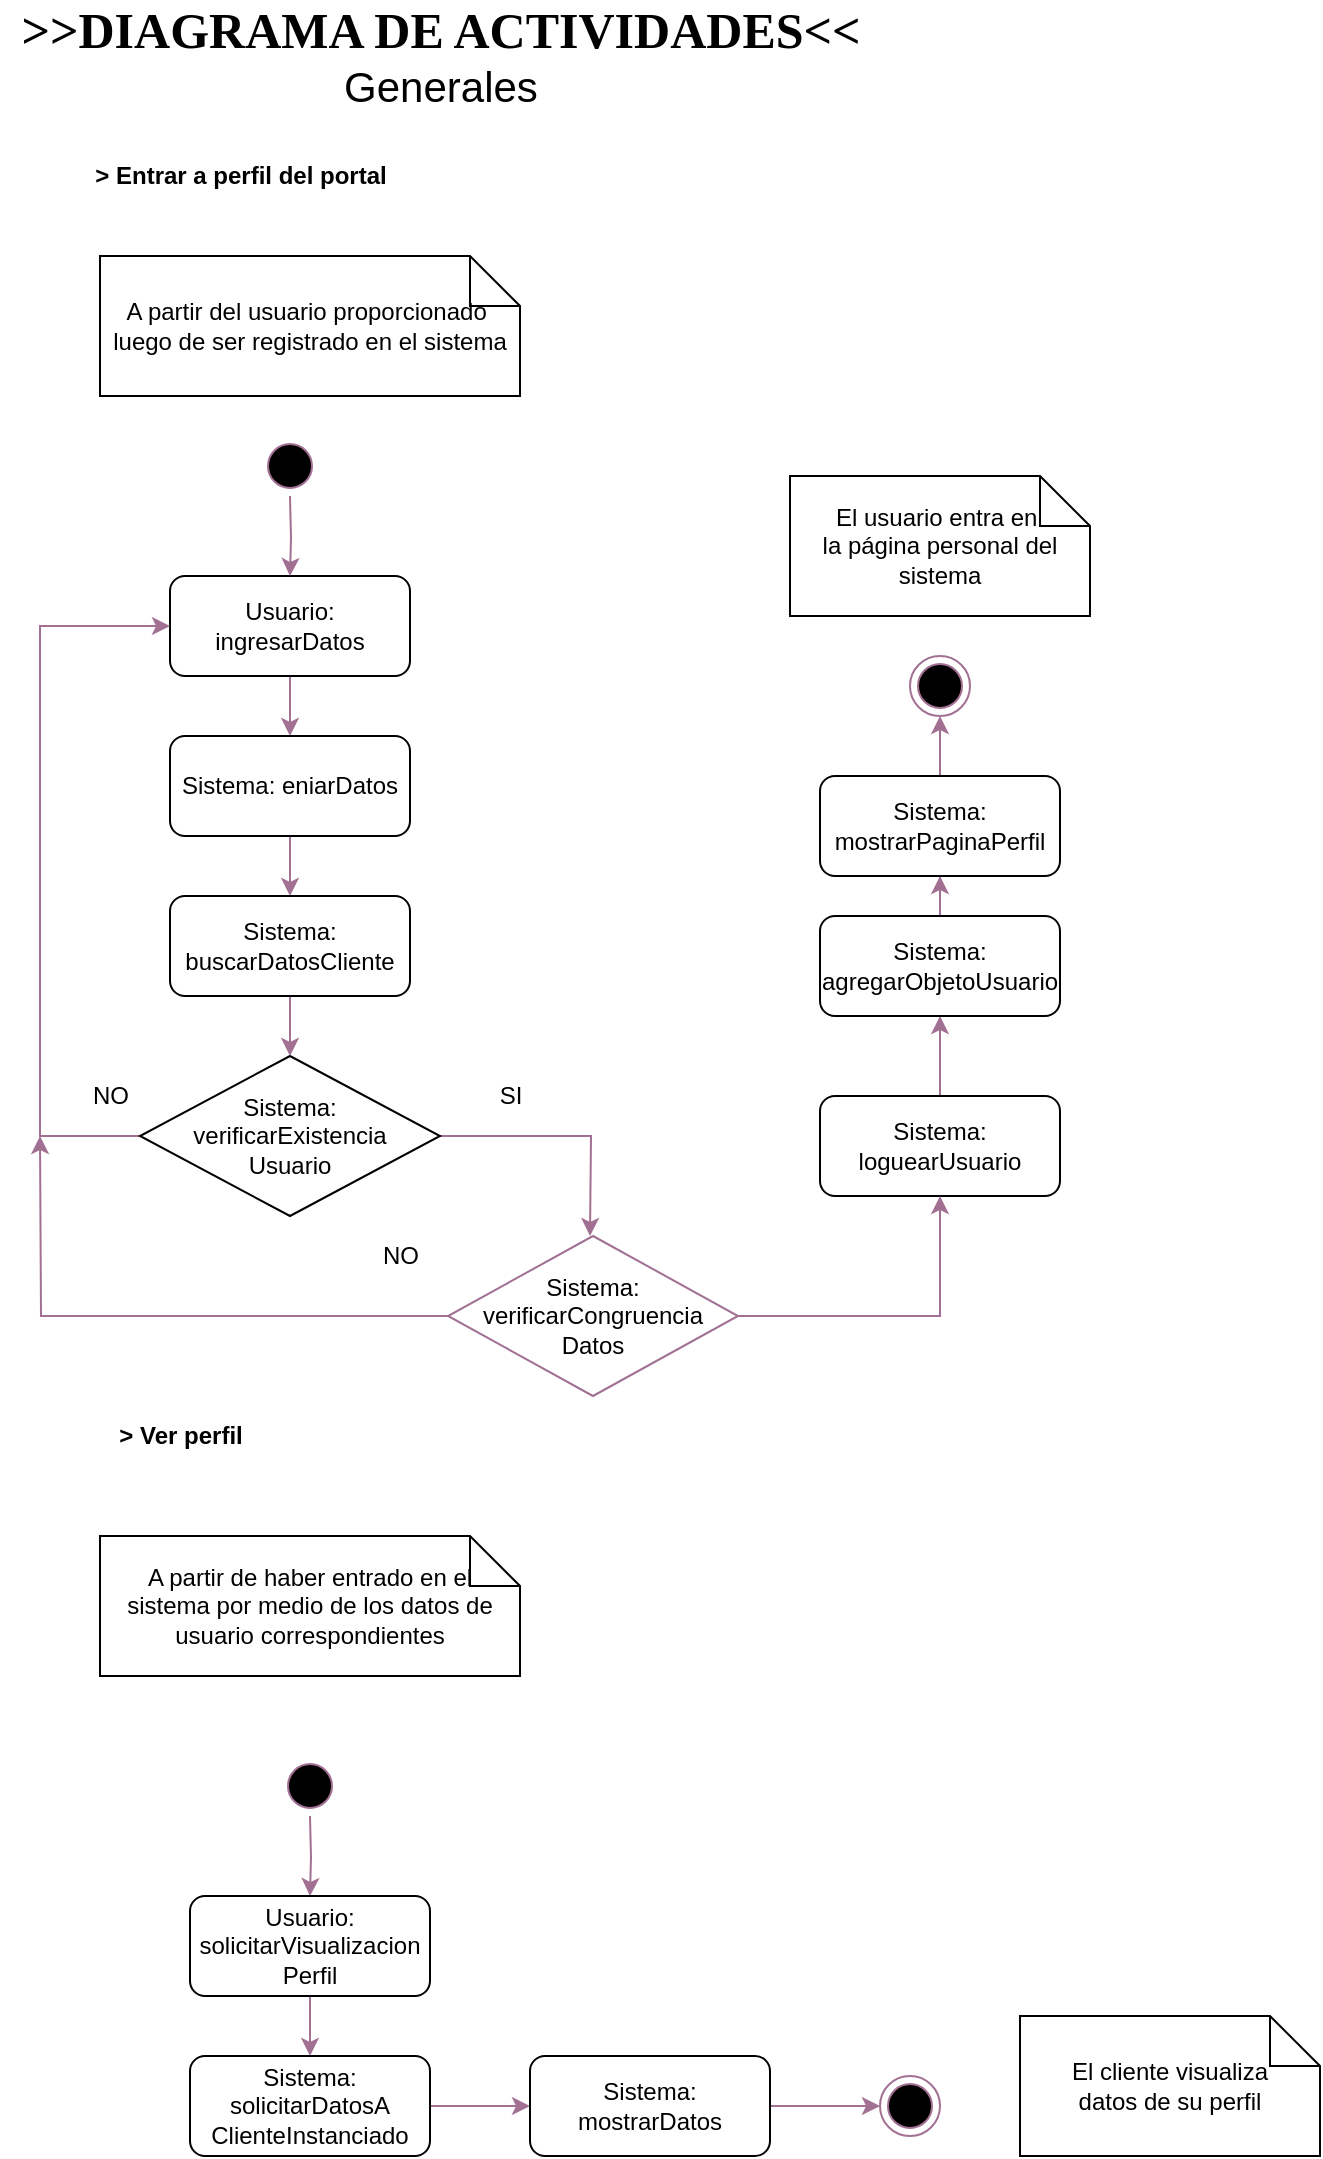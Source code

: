 <mxfile version="13.9.2" type="device" pages="2"><diagram id="OK2xfy7lGIK2K-lL8SDd" name="DIagramaActividades_Generales"><mxGraphModel dx="893" dy="1015" grid="1" gridSize="10" guides="1" tooltips="1" connect="1" arrows="1" fold="1" page="1" pageScale="1" pageWidth="827" pageHeight="1169" math="0" shadow="0"><root><mxCell id="0"/><mxCell id="1" parent="0"/><mxCell id="WgwNyuh4dDgoHE1_ivwQ-1" value="&lt;font&gt;&lt;b&gt;&lt;font face=&quot;Verdana&quot; style=&quot;font-size: 25px&quot;&gt;&amp;gt;&amp;gt;DIAGRAMA DE ACTIVIDADES&amp;lt;&amp;lt;&lt;/font&gt;&lt;/b&gt;&lt;br&gt;&lt;font style=&quot;font-size: 21px&quot;&gt;Generales&lt;/font&gt;&lt;/font&gt;" style="text;html=1;align=center;verticalAlign=middle;resizable=0;points=[];autosize=1;" vertex="1" parent="1"><mxGeometry x="20" y="30" width="440" height="40" as="geometry"/></mxCell><mxCell id="WgwNyuh4dDgoHE1_ivwQ-2" value="&lt;b style=&quot;font-family: &amp;#34;quicksand&amp;#34; , sans-serif&quot;&gt;&lt;font style=&quot;font-size: 12px&quot;&gt;&amp;gt; Entrar a perfil del portal&lt;/font&gt;&lt;/b&gt;" style="text;html=1;align=center;verticalAlign=middle;resizable=0;points=[];autosize=1;" vertex="1" parent="1"><mxGeometry x="60" y="100" width="160" height="20" as="geometry"/></mxCell><mxCell id="WgwNyuh4dDgoHE1_ivwQ-16" value="" style="edgeStyle=orthogonalEdgeStyle;rounded=0;orthogonalLoop=1;jettySize=auto;html=1;strokeColor=#A17092;fontColor=#000000;" edge="1" parent="1" source="WgwNyuh4dDgoHE1_ivwQ-3" target="WgwNyuh4dDgoHE1_ivwQ-15"><mxGeometry relative="1" as="geometry"/></mxCell><mxCell id="WgwNyuh4dDgoHE1_ivwQ-3" value="Usuario: ingresarDatos" style="rounded=1;whiteSpace=wrap;html=1;" vertex="1" parent="1"><mxGeometry x="105" y="310" width="120" height="50" as="geometry"/></mxCell><mxCell id="WgwNyuh4dDgoHE1_ivwQ-37" style="edgeStyle=orthogonalEdgeStyle;rounded=0;orthogonalLoop=1;jettySize=auto;html=1;entryX=0;entryY=0.5;entryDx=0;entryDy=0;strokeColor=#A17092;fontColor=#000000;" edge="1" parent="1" source="WgwNyuh4dDgoHE1_ivwQ-4" target="WgwNyuh4dDgoHE1_ivwQ-3"><mxGeometry relative="1" as="geometry"><Array as="points"><mxPoint x="40" y="590"/><mxPoint x="40" y="335"/></Array></mxGeometry></mxCell><mxCell id="WgwNyuh4dDgoHE1_ivwQ-38" style="edgeStyle=orthogonalEdgeStyle;rounded=0;orthogonalLoop=1;jettySize=auto;html=1;strokeColor=#A17092;fontColor=#000000;" edge="1" parent="1" source="WgwNyuh4dDgoHE1_ivwQ-4"><mxGeometry relative="1" as="geometry"><mxPoint x="315" y="640" as="targetPoint"/></mxGeometry></mxCell><mxCell id="WgwNyuh4dDgoHE1_ivwQ-4" value="&lt;span&gt;Sistema: &lt;br&gt;verificarExistencia&lt;/span&gt;&lt;br&gt;&lt;span&gt;Usuario&lt;/span&gt;" style="rhombus;whiteSpace=wrap;html=1;" vertex="1" parent="1"><mxGeometry x="90" y="550" width="150" height="80" as="geometry"/></mxCell><mxCell id="WgwNyuh4dDgoHE1_ivwQ-9" value="A partir del usuario proporcionado&amp;nbsp;&lt;br&gt;luego de ser registrado en el sistema" style="shape=note2;boundedLbl=1;whiteSpace=wrap;html=1;size=25;verticalAlign=middle;align=center;" vertex="1" parent="1"><mxGeometry x="70" y="150" width="210" height="70" as="geometry"/></mxCell><mxCell id="WgwNyuh4dDgoHE1_ivwQ-12" value="" style="edgeStyle=orthogonalEdgeStyle;rounded=0;orthogonalLoop=1;jettySize=auto;html=1;strokeColor=#A17092;" edge="1" parent="1" target="WgwNyuh4dDgoHE1_ivwQ-3"><mxGeometry relative="1" as="geometry"><mxPoint x="165" y="270" as="sourcePoint"/></mxGeometry></mxCell><mxCell id="WgwNyuh4dDgoHE1_ivwQ-10" value="" style="ellipse;html=1;shape=startState;fillColor=#000000;strokeColor=#A17092;" vertex="1" parent="1"><mxGeometry x="150" y="240" width="30" height="30" as="geometry"/></mxCell><mxCell id="WgwNyuh4dDgoHE1_ivwQ-14" value="" style="ellipse;html=1;shape=endState;fillColor=#000000;align=center;strokeColor=#A17092;" vertex="1" parent="1"><mxGeometry x="475" y="350" width="30" height="30" as="geometry"/></mxCell><mxCell id="WgwNyuh4dDgoHE1_ivwQ-18" value="" style="edgeStyle=orthogonalEdgeStyle;rounded=0;orthogonalLoop=1;jettySize=auto;html=1;strokeColor=#A17092;fontColor=#000000;" edge="1" parent="1" source="WgwNyuh4dDgoHE1_ivwQ-15" target="WgwNyuh4dDgoHE1_ivwQ-17"><mxGeometry relative="1" as="geometry"/></mxCell><mxCell id="WgwNyuh4dDgoHE1_ivwQ-15" value="Sistema: eniarDatos" style="rounded=1;whiteSpace=wrap;html=1;" vertex="1" parent="1"><mxGeometry x="105" y="390" width="120" height="50" as="geometry"/></mxCell><mxCell id="WgwNyuh4dDgoHE1_ivwQ-20" value="" style="edgeStyle=orthogonalEdgeStyle;rounded=0;orthogonalLoop=1;jettySize=auto;html=1;strokeColor=#A17092;fontColor=#000000;" edge="1" parent="1" source="WgwNyuh4dDgoHE1_ivwQ-17"><mxGeometry relative="1" as="geometry"><mxPoint x="165" y="550" as="targetPoint"/></mxGeometry></mxCell><mxCell id="WgwNyuh4dDgoHE1_ivwQ-17" value="Sistema: buscarDatosCliente" style="rounded=1;whiteSpace=wrap;html=1;" vertex="1" parent="1"><mxGeometry x="105" y="470" width="120" height="50" as="geometry"/></mxCell><mxCell id="WgwNyuh4dDgoHE1_ivwQ-23" value="SI" style="text;html=1;align=center;verticalAlign=middle;resizable=0;points=[];autosize=1;fontColor=#000000;" vertex="1" parent="1"><mxGeometry x="260" y="560" width="30" height="20" as="geometry"/></mxCell><mxCell id="WgwNyuh4dDgoHE1_ivwQ-24" value="NO" style="text;html=1;align=center;verticalAlign=middle;resizable=0;points=[];autosize=1;fontColor=#000000;" vertex="1" parent="1"><mxGeometry x="60" y="560" width="30" height="20" as="geometry"/></mxCell><mxCell id="WgwNyuh4dDgoHE1_ivwQ-32" value="" style="edgeStyle=orthogonalEdgeStyle;rounded=0;orthogonalLoop=1;jettySize=auto;html=1;strokeColor=#A17092;fontColor=#000000;" edge="1" parent="1" source="WgwNyuh4dDgoHE1_ivwQ-30" target="WgwNyuh4dDgoHE1_ivwQ-31"><mxGeometry relative="1" as="geometry"/></mxCell><mxCell id="WgwNyuh4dDgoHE1_ivwQ-30" value="Sistema: loguearUsuario" style="rounded=1;whiteSpace=wrap;html=1;" vertex="1" parent="1"><mxGeometry x="430" y="570" width="120" height="50" as="geometry"/></mxCell><mxCell id="WgwNyuh4dDgoHE1_ivwQ-35" value="" style="edgeStyle=orthogonalEdgeStyle;rounded=0;orthogonalLoop=1;jettySize=auto;html=1;strokeColor=#A17092;fontColor=#000000;" edge="1" parent="1" source="WgwNyuh4dDgoHE1_ivwQ-31" target="WgwNyuh4dDgoHE1_ivwQ-34"><mxGeometry relative="1" as="geometry"/></mxCell><mxCell id="WgwNyuh4dDgoHE1_ivwQ-31" value="Sistema: agregarObjetoUsuario" style="rounded=1;whiteSpace=wrap;html=1;" vertex="1" parent="1"><mxGeometry x="430" y="480" width="120" height="50" as="geometry"/></mxCell><mxCell id="WgwNyuh4dDgoHE1_ivwQ-33" value="NO" style="text;html=1;align=center;verticalAlign=middle;resizable=0;points=[];autosize=1;fontColor=#000000;" vertex="1" parent="1"><mxGeometry x="205" y="640" width="30" height="20" as="geometry"/></mxCell><mxCell id="WgwNyuh4dDgoHE1_ivwQ-36" value="" style="edgeStyle=orthogonalEdgeStyle;rounded=0;orthogonalLoop=1;jettySize=auto;html=1;strokeColor=#A17092;fontColor=#000000;" edge="1" parent="1" source="WgwNyuh4dDgoHE1_ivwQ-34" target="WgwNyuh4dDgoHE1_ivwQ-14"><mxGeometry relative="1" as="geometry"/></mxCell><mxCell id="WgwNyuh4dDgoHE1_ivwQ-34" value="Sistema: mostrarPaginaPerfil" style="rounded=1;whiteSpace=wrap;html=1;" vertex="1" parent="1"><mxGeometry x="430" y="410" width="120" height="50" as="geometry"/></mxCell><mxCell id="WgwNyuh4dDgoHE1_ivwQ-40" style="edgeStyle=orthogonalEdgeStyle;rounded=0;orthogonalLoop=1;jettySize=auto;html=1;strokeColor=#A17092;fontColor=#000000;" edge="1" parent="1" source="WgwNyuh4dDgoHE1_ivwQ-39"><mxGeometry relative="1" as="geometry"><mxPoint x="40" y="590" as="targetPoint"/></mxGeometry></mxCell><mxCell id="WgwNyuh4dDgoHE1_ivwQ-56" style="edgeStyle=orthogonalEdgeStyle;rounded=0;orthogonalLoop=1;jettySize=auto;html=1;strokeColor=#A17092;fontColor=#000000;" edge="1" parent="1" source="WgwNyuh4dDgoHE1_ivwQ-39" target="WgwNyuh4dDgoHE1_ivwQ-30"><mxGeometry relative="1" as="geometry"/></mxCell><mxCell id="WgwNyuh4dDgoHE1_ivwQ-39" value="&lt;span&gt;Sistema: verificarCongruencia&lt;/span&gt;&lt;br&gt;&lt;span&gt;Datos&lt;/span&gt;" style="rhombus;whiteSpace=wrap;html=1;strokeColor=#A17092;fontColor=#000000;align=center;" vertex="1" parent="1"><mxGeometry x="244" y="640" width="145" height="80" as="geometry"/></mxCell><mxCell id="WgwNyuh4dDgoHE1_ivwQ-42" value="A partir de haber entrado en el &lt;br&gt;sistema por medio de los datos de usuario correspondientes" style="shape=note2;boundedLbl=1;whiteSpace=wrap;html=1;size=25;verticalAlign=middle;align=center;" vertex="1" parent="1"><mxGeometry x="70" y="790" width="210" height="70" as="geometry"/></mxCell><mxCell id="WgwNyuh4dDgoHE1_ivwQ-43" value="&lt;b style=&quot;font-family: &amp;#34;quicksand&amp;#34; , sans-serif&quot;&gt;&lt;font style=&quot;font-size: 12px&quot;&gt;&amp;gt; Ver perfil&lt;/font&gt;&lt;/b&gt;" style="text;html=1;align=center;verticalAlign=middle;resizable=0;points=[];autosize=1;fontColor=#000000;" vertex="1" parent="1"><mxGeometry x="70" y="730" width="80" height="20" as="geometry"/></mxCell><mxCell id="WgwNyuh4dDgoHE1_ivwQ-46" value="" style="edgeStyle=orthogonalEdgeStyle;rounded=0;orthogonalLoop=1;jettySize=auto;html=1;strokeColor=#A17092;" edge="1" parent="1"><mxGeometry relative="1" as="geometry"><mxPoint x="175" y="930" as="sourcePoint"/><mxPoint x="175" y="970" as="targetPoint"/></mxGeometry></mxCell><mxCell id="WgwNyuh4dDgoHE1_ivwQ-47" value="" style="ellipse;html=1;shape=startState;fillColor=#000000;strokeColor=#A17092;" vertex="1" parent="1"><mxGeometry x="160" y="900" width="30" height="30" as="geometry"/></mxCell><mxCell id="WgwNyuh4dDgoHE1_ivwQ-51" value="" style="edgeStyle=orthogonalEdgeStyle;rounded=0;orthogonalLoop=1;jettySize=auto;html=1;strokeColor=#A17092;fontColor=#000000;" edge="1" parent="1" source="WgwNyuh4dDgoHE1_ivwQ-48" target="WgwNyuh4dDgoHE1_ivwQ-50"><mxGeometry relative="1" as="geometry"/></mxCell><mxCell id="WgwNyuh4dDgoHE1_ivwQ-48" value="Usuario: solicitarVisualizacion&lt;br&gt;Perfil" style="rounded=1;whiteSpace=wrap;html=1;" vertex="1" parent="1"><mxGeometry x="115" y="970" width="120" height="50" as="geometry"/></mxCell><mxCell id="WgwNyuh4dDgoHE1_ivwQ-53" value="" style="edgeStyle=orthogonalEdgeStyle;rounded=0;orthogonalLoop=1;jettySize=auto;html=1;strokeColor=#A17092;fontColor=#000000;" edge="1" parent="1" source="WgwNyuh4dDgoHE1_ivwQ-50" target="WgwNyuh4dDgoHE1_ivwQ-52"><mxGeometry relative="1" as="geometry"/></mxCell><mxCell id="WgwNyuh4dDgoHE1_ivwQ-50" value="Sistema: solicitarDatosA&lt;br&gt;ClienteInstanciado" style="rounded=1;whiteSpace=wrap;html=1;" vertex="1" parent="1"><mxGeometry x="115" y="1050" width="120" height="50" as="geometry"/></mxCell><mxCell id="WgwNyuh4dDgoHE1_ivwQ-55" value="" style="edgeStyle=orthogonalEdgeStyle;rounded=0;orthogonalLoop=1;jettySize=auto;html=1;strokeColor=#A17092;fontColor=#000000;" edge="1" parent="1" source="WgwNyuh4dDgoHE1_ivwQ-52" target="WgwNyuh4dDgoHE1_ivwQ-54"><mxGeometry relative="1" as="geometry"/></mxCell><mxCell id="WgwNyuh4dDgoHE1_ivwQ-52" value="Sistema: mostrarDatos" style="rounded=1;whiteSpace=wrap;html=1;" vertex="1" parent="1"><mxGeometry x="285" y="1050" width="120" height="50" as="geometry"/></mxCell><mxCell id="WgwNyuh4dDgoHE1_ivwQ-54" value="" style="ellipse;html=1;shape=endState;fillColor=#000000;align=center;strokeColor=#A17092;" vertex="1" parent="1"><mxGeometry x="460" y="1060" width="30" height="30" as="geometry"/></mxCell><mxCell id="WgwNyuh4dDgoHE1_ivwQ-57" value="El cliente visualiza &lt;br&gt;datos de su perfil" style="shape=note2;boundedLbl=1;whiteSpace=wrap;html=1;size=25;verticalAlign=middle;align=center;" vertex="1" parent="1"><mxGeometry x="530" y="1030" width="150" height="70" as="geometry"/></mxCell><mxCell id="WgwNyuh4dDgoHE1_ivwQ-58" value="El usuario entra en&amp;nbsp;&lt;br&gt;la página personal del sistema" style="shape=note2;boundedLbl=1;whiteSpace=wrap;html=1;size=25;verticalAlign=middle;align=center;" vertex="1" parent="1"><mxGeometry x="415" y="260" width="150" height="70" as="geometry"/></mxCell></root></mxGraphModel></diagram><diagram id="PyVK7CL6ITmPvnSgrvpp" name="DiagramaDeActividades_Gerente"><mxGraphModel dx="1320" dy="945" grid="1" gridSize="10" guides="1" tooltips="1" connect="1" arrows="1" fold="1" page="1" pageScale="1" pageWidth="827" pageHeight="1169" math="0" shadow="0"><root><mxCell id="m9NHhisuxLY9j4vyO-qM-0"/><mxCell id="m9NHhisuxLY9j4vyO-qM-1" parent="m9NHhisuxLY9j4vyO-qM-0"/><mxCell id="bzHFCiLMTG64tuvWyp7V-0" value="&lt;font&gt;&lt;b&gt;&lt;font face=&quot;Verdana&quot; style=&quot;font-size: 25px&quot;&gt;&amp;gt;&amp;gt;DIAGRAMA DE ACTIVIDADES&amp;lt;&amp;lt;&lt;/font&gt;&lt;/b&gt;&lt;br&gt;&lt;font style=&quot;font-size: 21px&quot;&gt;Gerente&lt;/font&gt;&lt;/font&gt;" style="text;html=1;align=center;verticalAlign=middle;resizable=0;points=[];autosize=1;" vertex="1" parent="m9NHhisuxLY9j4vyO-qM-1"><mxGeometry x="20" y="30" width="440" height="40" as="geometry"/></mxCell><mxCell id="tNoesrk8S8rflKhwUzyM-0" value="A partir de la solicitud de añadir&amp;nbsp;&lt;br&gt;una cuenta más a su cargo" style="shape=note2;boundedLbl=1;whiteSpace=wrap;html=1;size=25;verticalAlign=middle;align=center;" vertex="1" parent="m9NHhisuxLY9j4vyO-qM-1"><mxGeometry x="109.86" y="150" width="190" height="70" as="geometry"/></mxCell><mxCell id="tNoesrk8S8rflKhwUzyM-1" value="" style="edgeStyle=orthogonalEdgeStyle;rounded=0;orthogonalLoop=1;jettySize=auto;html=1;strokeColor=#A17092;" edge="1" parent="m9NHhisuxLY9j4vyO-qM-1"><mxGeometry relative="1" as="geometry"><mxPoint x="205" y="270" as="sourcePoint"/><mxPoint x="205" y="310" as="targetPoint"/></mxGeometry></mxCell><mxCell id="tNoesrk8S8rflKhwUzyM-2" value="" style="ellipse;html=1;shape=startState;fillColor=#000000;strokeColor=#A17092;" vertex="1" parent="m9NHhisuxLY9j4vyO-qM-1"><mxGeometry x="190" y="240" width="30" height="30" as="geometry"/></mxCell><mxCell id="nXeMqAv-G5FlQMxuvfyF-3" value="" style="edgeStyle=orthogonalEdgeStyle;rounded=0;orthogonalLoop=1;jettySize=auto;html=1;strokeColor=#A17092;fontColor=#000000;" edge="1" parent="m9NHhisuxLY9j4vyO-qM-1" source="nXeMqAv-G5FlQMxuvfyF-0" target="nXeMqAv-G5FlQMxuvfyF-2"><mxGeometry relative="1" as="geometry"/></mxCell><mxCell id="nXeMqAv-G5FlQMxuvfyF-0" value="Gerente: ingresarDatos" style="rounded=1;whiteSpace=wrap;html=1;" vertex="1" parent="m9NHhisuxLY9j4vyO-qM-1"><mxGeometry x="145" y="310" width="120" height="50" as="geometry"/></mxCell><mxCell id="nXeMqAv-G5FlQMxuvfyF-5" value="" style="edgeStyle=orthogonalEdgeStyle;rounded=0;orthogonalLoop=1;jettySize=auto;html=1;strokeColor=#A17092;fontColor=#000000;" edge="1" parent="m9NHhisuxLY9j4vyO-qM-1" source="nXeMqAv-G5FlQMxuvfyF-2" target="nXeMqAv-G5FlQMxuvfyF-4"><mxGeometry relative="1" as="geometry"/></mxCell><mxCell id="nXeMqAv-G5FlQMxuvfyF-2" value="Sistema:&lt;br&gt;enviarDatos" style="rounded=1;whiteSpace=wrap;html=1;" vertex="1" parent="m9NHhisuxLY9j4vyO-qM-1"><mxGeometry x="145" y="400" width="120" height="50" as="geometry"/></mxCell><mxCell id="nXeMqAv-G5FlQMxuvfyF-7" value="" style="edgeStyle=orthogonalEdgeStyle;rounded=0;orthogonalLoop=1;jettySize=auto;html=1;strokeColor=#A17092;fontColor=#000000;" edge="1" parent="m9NHhisuxLY9j4vyO-qM-1" source="nXeMqAv-G5FlQMxuvfyF-4" target="nXeMqAv-G5FlQMxuvfyF-6"><mxGeometry relative="1" as="geometry"/></mxCell><mxCell id="nXeMqAv-G5FlQMxuvfyF-4" value="Sistema:&lt;br&gt;CrearCuenta" style="rounded=1;whiteSpace=wrap;html=1;" vertex="1" parent="m9NHhisuxLY9j4vyO-qM-1"><mxGeometry x="145" y="490" width="120" height="50" as="geometry"/></mxCell><mxCell id="nXeMqAv-G5FlQMxuvfyF-9" value="" style="edgeStyle=orthogonalEdgeStyle;rounded=0;orthogonalLoop=1;jettySize=auto;html=1;strokeColor=#A17092;fontColor=#000000;" edge="1" parent="m9NHhisuxLY9j4vyO-qM-1" source="nXeMqAv-G5FlQMxuvfyF-6" target="nXeMqAv-G5FlQMxuvfyF-8"><mxGeometry relative="1" as="geometry"/></mxCell><mxCell id="nXeMqAv-G5FlQMxuvfyF-6" value="Sistema:&lt;br&gt;DarResultados&lt;br&gt;Busqueda" style="rounded=1;whiteSpace=wrap;html=1;" vertex="1" parent="m9NHhisuxLY9j4vyO-qM-1"><mxGeometry x="145" y="585" width="120" height="50" as="geometry"/></mxCell><mxCell id="dP3Soro9wLruhj46-ycr-1" value="" style="edgeStyle=orthogonalEdgeStyle;rounded=0;orthogonalLoop=1;jettySize=auto;html=1;strokeColor=#A17092;fontColor=#000000;" edge="1" parent="m9NHhisuxLY9j4vyO-qM-1" source="nXeMqAv-G5FlQMxuvfyF-8" target="dP3Soro9wLruhj46-ycr-0"><mxGeometry relative="1" as="geometry"/></mxCell><mxCell id="nXeMqAv-G5FlQMxuvfyF-8" value="Sistema: mostrarDatosNueva&lt;br&gt;Cuenta" style="rounded=1;whiteSpace=wrap;html=1;" vertex="1" parent="m9NHhisuxLY9j4vyO-qM-1"><mxGeometry x="320" y="585" width="120" height="50" as="geometry"/></mxCell><mxCell id="dP3Soro9wLruhj46-ycr-0" value="" style="ellipse;html=1;shape=endState;fillColor=#000000;align=center;strokeColor=#A17092;" vertex="1" parent="m9NHhisuxLY9j4vyO-qM-1"><mxGeometry x="365" y="510" width="30" height="30" as="geometry"/></mxCell><mxCell id="dP3Soro9wLruhj46-ycr-2" value="Es agregada una cuenta más&amp;nbsp;&lt;br&gt;al listado de cuentas del&lt;br&gt;cliente en cuestión" style="shape=note2;boundedLbl=1;whiteSpace=wrap;html=1;size=25;verticalAlign=middle;align=center;" vertex="1" parent="m9NHhisuxLY9j4vyO-qM-1"><mxGeometry x="300" y="420" width="190" height="70" as="geometry"/></mxCell><mxCell id="dP3Soro9wLruhj46-ycr-3" value="&lt;b style=&quot;font-family: &amp;#34;quicksand&amp;#34; , sans-serif&quot;&gt;&lt;font style=&quot;font-size: 14.667px&quot;&gt;&amp;gt; Agregar cuenta a cliente registrado&lt;/font&gt;&lt;/b&gt;" style="text;html=1;align=center;verticalAlign=middle;resizable=0;points=[];autosize=1;fontColor=#000000;" vertex="1" parent="m9NHhisuxLY9j4vyO-qM-1"><mxGeometry x="60" y="110" width="270" height="20" as="geometry"/></mxCell><mxCell id="RFoukSruXKQBss-CyJ-b-0" value="&lt;b style=&quot;background-color: rgb(255 , 255 , 255)&quot;&gt;&amp;gt;&amp;nbsp;&lt;span id=&quot;docs-internal-guid-564ed393-7fff-6bdd-097e-6bd5045f3b18&quot;&gt;&lt;span style=&quot;font-size: 11pt ; font-family: &amp;#34;quicksand&amp;#34; , sans-serif ; background-color: transparent ; vertical-align: baseline&quot;&gt;Crear Cajero&lt;/span&gt;&lt;/span&gt;&lt;/b&gt;" style="text;html=1;align=center;verticalAlign=middle;resizable=0;points=[];autosize=1;fontColor=#000000;" vertex="1" parent="m9NHhisuxLY9j4vyO-qM-1"><mxGeometry x="60" y="670" width="110" height="20" as="geometry"/></mxCell><mxCell id="RFoukSruXKQBss-CyJ-b-1" value="Agregar un cliente más al sistema&lt;br&gt;&amp;nbsp;a partir de los datos&lt;br&gt;proporcionados por la persona solicitante" style="shape=note2;boundedLbl=1;whiteSpace=wrap;html=1;size=25;verticalAlign=middle;align=center;" vertex="1" parent="m9NHhisuxLY9j4vyO-qM-1"><mxGeometry x="110" y="713" width="190" height="100" as="geometry"/></mxCell><mxCell id="RFoukSruXKQBss-CyJ-b-4" value="" style="edgeStyle=orthogonalEdgeStyle;rounded=0;orthogonalLoop=1;jettySize=auto;html=1;strokeColor=#A17092;" edge="1" parent="m9NHhisuxLY9j4vyO-qM-1"><mxGeometry relative="1" as="geometry"><mxPoint x="205" y="853" as="sourcePoint"/><mxPoint x="205" y="893" as="targetPoint"/></mxGeometry></mxCell><mxCell id="RFoukSruXKQBss-CyJ-b-5" value="" style="ellipse;html=1;shape=startState;fillColor=#000000;strokeColor=#A17092;" vertex="1" parent="m9NHhisuxLY9j4vyO-qM-1"><mxGeometry x="190" y="823" width="30" height="30" as="geometry"/></mxCell><mxCell id="RFoukSruXKQBss-CyJ-b-8" value="" style="edgeStyle=orthogonalEdgeStyle;rounded=0;orthogonalLoop=1;jettySize=auto;html=1;strokeColor=#A17092;fontColor=#000000;" edge="1" parent="m9NHhisuxLY9j4vyO-qM-1" source="RFoukSruXKQBss-CyJ-b-6"><mxGeometry relative="1" as="geometry"><mxPoint x="205" y="973" as="targetPoint"/></mxGeometry></mxCell><mxCell id="RFoukSruXKQBss-CyJ-b-6" value="Gerente: solicitarCreacion" style="rounded=1;whiteSpace=wrap;html=1;" vertex="1" parent="m9NHhisuxLY9j4vyO-qM-1"><mxGeometry x="145" y="893" width="120" height="50" as="geometry"/></mxCell><mxCell id="RFoukSruXKQBss-CyJ-b-10" style="edgeStyle=orthogonalEdgeStyle;rounded=0;orthogonalLoop=1;jettySize=auto;html=1;strokeColor=#A17092;fontColor=#000000;" edge="1" parent="m9NHhisuxLY9j4vyO-qM-1"><mxGeometry relative="1" as="geometry"><mxPoint x="80" y="1093" as="targetPoint"/><mxPoint x="145" y="1018" as="sourcePoint"/><Array as="points"><mxPoint x="145" y="1013"/><mxPoint x="80" y="1013"/></Array></mxGeometry></mxCell><mxCell id="RFoukSruXKQBss-CyJ-b-15" value="" style="edgeStyle=orthogonalEdgeStyle;rounded=0;orthogonalLoop=1;jettySize=auto;html=1;strokeColor=#A17092;fontColor=#000000;" edge="1" parent="m9NHhisuxLY9j4vyO-qM-1" target="RFoukSruXKQBss-CyJ-b-14"><mxGeometry relative="1" as="geometry"><mxPoint x="205" y="1043" as="sourcePoint"/></mxGeometry></mxCell><mxCell id="RFoukSruXKQBss-CyJ-b-11" value="NO" style="text;html=1;align=center;verticalAlign=middle;resizable=0;points=[];autosize=1;fontColor=#000000;" vertex="1" parent="m9NHhisuxLY9j4vyO-qM-1"><mxGeometry x="82" y="983" width="30" height="20" as="geometry"/></mxCell><mxCell id="RFoukSruXKQBss-CyJ-b-12" value="SI" style="text;html=1;align=center;verticalAlign=middle;resizable=0;points=[];autosize=1;fontColor=#000000;" vertex="1" parent="m9NHhisuxLY9j4vyO-qM-1"><mxGeometry x="210" y="1063" width="30" height="20" as="geometry"/></mxCell><mxCell id="RFoukSruXKQBss-CyJ-b-19" value="" style="edgeStyle=orthogonalEdgeStyle;rounded=0;orthogonalLoop=1;jettySize=auto;html=1;strokeColor=#A17092;fontColor=#000000;" edge="1" parent="m9NHhisuxLY9j4vyO-qM-1" source="RFoukSruXKQBss-CyJ-b-14" target="RFoukSruXKQBss-CyJ-b-18"><mxGeometry relative="1" as="geometry"/></mxCell><mxCell id="RFoukSruXKQBss-CyJ-b-14" value="Sistema:&lt;br&gt;mostrarPagina" style="rounded=1;whiteSpace=wrap;html=1;" vertex="1" parent="m9NHhisuxLY9j4vyO-qM-1"><mxGeometry x="145" y="1123" width="120" height="50" as="geometry"/></mxCell><mxCell id="RFoukSruXKQBss-CyJ-b-16" value="" style="ellipse;html=1;shape=endState;fillColor=#000000;align=center;strokeColor=#A17092;" vertex="1" parent="m9NHhisuxLY9j4vyO-qM-1"><mxGeometry x="66" y="1093" width="30" height="30" as="geometry"/></mxCell><mxCell id="RFoukSruXKQBss-CyJ-b-21" value="" style="edgeStyle=orthogonalEdgeStyle;rounded=0;orthogonalLoop=1;jettySize=auto;html=1;strokeColor=#A17092;fontColor=#000000;" edge="1" parent="m9NHhisuxLY9j4vyO-qM-1" source="RFoukSruXKQBss-CyJ-b-18" target="RFoukSruXKQBss-CyJ-b-20"><mxGeometry relative="1" as="geometry"/></mxCell><mxCell id="RFoukSruXKQBss-CyJ-b-18" value="Gerente: ingresarDatos" style="rounded=1;whiteSpace=wrap;html=1;" vertex="1" parent="m9NHhisuxLY9j4vyO-qM-1"><mxGeometry x="320" y="1123" width="120" height="50" as="geometry"/></mxCell><mxCell id="RFoukSruXKQBss-CyJ-b-25" value="" style="edgeStyle=orthogonalEdgeStyle;rounded=0;orthogonalLoop=1;jettySize=auto;html=1;strokeColor=#A17092;fontColor=#000000;" edge="1" parent="m9NHhisuxLY9j4vyO-qM-1" source="RFoukSruXKQBss-CyJ-b-20" target="RFoukSruXKQBss-CyJ-b-24"><mxGeometry relative="1" as="geometry"/></mxCell><mxCell id="RFoukSruXKQBss-CyJ-b-20" value="Sistema: &lt;br&gt;crearCliente" style="rounded=1;whiteSpace=wrap;html=1;" vertex="1" parent="m9NHhisuxLY9j4vyO-qM-1"><mxGeometry x="480" y="1123" width="120" height="50" as="geometry"/></mxCell><mxCell id="RFoukSruXKQBss-CyJ-b-27" value="" style="edgeStyle=orthogonalEdgeStyle;rounded=0;orthogonalLoop=1;jettySize=auto;html=1;strokeColor=#A17092;fontColor=#000000;" edge="1" parent="m9NHhisuxLY9j4vyO-qM-1" source="RFoukSruXKQBss-CyJ-b-24" target="RFoukSruXKQBss-CyJ-b-26"><mxGeometry relative="1" as="geometry"/></mxCell><mxCell id="RFoukSruXKQBss-CyJ-b-24" value="Sistema: MostrarDatos&lt;br&gt;RecienCreados" style="rounded=1;whiteSpace=wrap;html=1;" vertex="1" parent="m9NHhisuxLY9j4vyO-qM-1"><mxGeometry x="480" y="1014" width="120" height="50" as="geometry"/></mxCell><mxCell id="RFoukSruXKQBss-CyJ-b-26" value="" style="ellipse;html=1;shape=endState;fillColor=#000000;align=center;strokeColor=#A17092;" vertex="1" parent="m9NHhisuxLY9j4vyO-qM-1"><mxGeometry x="525" y="943" width="30" height="30" as="geometry"/></mxCell><mxCell id="RFoukSruXKQBss-CyJ-b-28" value="Se crea el usuario del cliente&amp;nbsp;&lt;br&gt;y se muestran los datos pertenecientes al nuevo usuario &lt;br&gt;en cuestión" style="shape=note2;boundedLbl=1;whiteSpace=wrap;html=1;size=25;verticalAlign=middle;align=center;" vertex="1" parent="m9NHhisuxLY9j4vyO-qM-1"><mxGeometry x="445" y="803" width="190" height="100" as="geometry"/></mxCell><mxCell id="RFoukSruXKQBss-CyJ-b-30" value="&lt;b&gt;&lt;font style=&quot;font-size: 14px&quot;&gt;&amp;gt; Modificar Perfil Propio&lt;/font&gt;&lt;/b&gt;" style="text;html=1;align=center;verticalAlign=middle;resizable=0;points=[];autosize=1;" vertex="1" parent="m9NHhisuxLY9j4vyO-qM-1"><mxGeometry x="50" y="1220" width="180" height="20" as="geometry"/></mxCell><mxCell id="RFoukSruXKQBss-CyJ-b-31" value="El gerente recibe una visita con el objetivo de obtener una actualización de datos" style="shape=note2;boundedLbl=1;whiteSpace=wrap;html=1;size=25;verticalAlign=middle;align=center;" vertex="1" parent="m9NHhisuxLY9j4vyO-qM-1"><mxGeometry x="101.53" y="1780" width="190" height="70" as="geometry"/></mxCell><mxCell id="RFoukSruXKQBss-CyJ-b-35" style="edgeStyle=orthogonalEdgeStyle;rounded=0;orthogonalLoop=1;jettySize=auto;html=1;strokeColor=#A17092;fontColor=#000000;" edge="1" parent="m9NHhisuxLY9j4vyO-qM-1" source="RFoukSruXKQBss-CyJ-b-32" target="RFoukSruXKQBss-CyJ-b-34"><mxGeometry relative="1" as="geometry"/></mxCell><mxCell id="RFoukSruXKQBss-CyJ-b-32" value="" style="ellipse;html=1;shape=startState;fillColor=#000000;strokeColor=#A17092;" vertex="1" parent="m9NHhisuxLY9j4vyO-qM-1"><mxGeometry x="181.53" y="1880" width="30" height="30" as="geometry"/></mxCell><mxCell id="RFoukSruXKQBss-CyJ-b-33" value="&lt;span&gt;Sistema:&amp;nbsp;&lt;/span&gt;&lt;br&gt;&lt;span&gt;verificarHorarioTurno&lt;/span&gt;" style="rhombus;whiteSpace=wrap;html=1;strokeColor=#A17092;fontColor=#000000;align=center;" vertex="1" parent="m9NHhisuxLY9j4vyO-qM-1"><mxGeometry x="112" y="974" width="185" height="80" as="geometry"/></mxCell><mxCell id="RFoukSruXKQBss-CyJ-b-64" value="" style="edgeStyle=orthogonalEdgeStyle;rounded=0;orthogonalLoop=1;jettySize=auto;html=1;strokeColor=#A17092;fontColor=#000000;" edge="1" parent="m9NHhisuxLY9j4vyO-qM-1" source="RFoukSruXKQBss-CyJ-b-34"><mxGeometry relative="1" as="geometry"><mxPoint x="196.597" y="2040" as="targetPoint"/></mxGeometry></mxCell><mxCell id="RFoukSruXKQBss-CyJ-b-34" value="Gerente: solicitarActualización" style="rounded=1;whiteSpace=wrap;html=1;" vertex="1" parent="m9NHhisuxLY9j4vyO-qM-1"><mxGeometry x="136.53" y="1960" width="120" height="50" as="geometry"/></mxCell><mxCell id="RFoukSruXKQBss-CyJ-b-36" value="Luego de haber ingresado a&lt;br&gt;su perfil en el portal, el gerente decide modificar sus datos para&amp;nbsp;&lt;br&gt;actualizarlos" style="shape=note2;boundedLbl=1;whiteSpace=wrap;html=1;size=25;verticalAlign=middle;align=center;" vertex="1" parent="m9NHhisuxLY9j4vyO-qM-1"><mxGeometry x="117.15" y="1250" width="190" height="80" as="geometry"/></mxCell><mxCell id="RFoukSruXKQBss-CyJ-b-37" value="" style="edgeStyle=orthogonalEdgeStyle;rounded=0;orthogonalLoop=1;jettySize=auto;html=1;strokeColor=#A17092;" edge="1" parent="m9NHhisuxLY9j4vyO-qM-1"><mxGeometry relative="1" as="geometry"><mxPoint x="218.93" y="1390" as="sourcePoint"/><mxPoint x="218.93" y="1430" as="targetPoint"/></mxGeometry></mxCell><mxCell id="RFoukSruXKQBss-CyJ-b-38" value="" style="ellipse;html=1;shape=startState;fillColor=#000000;strokeColor=#A17092;" vertex="1" parent="m9NHhisuxLY9j4vyO-qM-1"><mxGeometry x="203.93" y="1360" width="30" height="30" as="geometry"/></mxCell><mxCell id="RFoukSruXKQBss-CyJ-b-209" style="edgeStyle=orthogonalEdgeStyle;rounded=0;orthogonalLoop=1;jettySize=auto;html=1;entryX=0.5;entryY=1;entryDx=0;entryDy=0;strokeColor=#A17092;fontColor=#000000;" edge="1" parent="m9NHhisuxLY9j4vyO-qM-1" source="RFoukSruXKQBss-CyJ-b-46" target="RFoukSruXKQBss-CyJ-b-49"><mxGeometry relative="1" as="geometry"/></mxCell><mxCell id="RFoukSruXKQBss-CyJ-b-46" value="Sistema:&lt;br&gt;actualizarDatos" style="rounded=1;whiteSpace=wrap;html=1;" vertex="1" parent="m9NHhisuxLY9j4vyO-qM-1"><mxGeometry x="294" y="1620" width="120" height="50" as="geometry"/></mxCell><mxCell id="RFoukSruXKQBss-CyJ-b-48" value="" style="edgeStyle=orthogonalEdgeStyle;rounded=0;orthogonalLoop=1;jettySize=auto;html=1;strokeColor=#A17092;fontColor=#000000;" edge="1" parent="m9NHhisuxLY9j4vyO-qM-1" source="RFoukSruXKQBss-CyJ-b-49" target="RFoukSruXKQBss-CyJ-b-51"><mxGeometry relative="1" as="geometry"/></mxCell><mxCell id="RFoukSruXKQBss-CyJ-b-49" value="Sistema:&lt;br&gt;actualizarDatos" style="rounded=1;whiteSpace=wrap;html=1;" vertex="1" parent="m9NHhisuxLY9j4vyO-qM-1"><mxGeometry x="438.39" y="1540" width="120" height="50" as="geometry"/></mxCell><mxCell id="RFoukSruXKQBss-CyJ-b-51" value="Sistema:&lt;br&gt;solicitarHistorial" style="rounded=1;whiteSpace=wrap;html=1;" vertex="1" parent="m9NHhisuxLY9j4vyO-qM-1"><mxGeometry x="437.6" y="1431" width="120" height="50" as="geometry"/></mxCell><mxCell id="RFoukSruXKQBss-CyJ-b-52" value="" style="edgeStyle=orthogonalEdgeStyle;rounded=0;orthogonalLoop=1;jettySize=auto;html=1;strokeColor=#A17092;fontColor=#000000;" edge="1" parent="m9NHhisuxLY9j4vyO-qM-1" target="RFoukSruXKQBss-CyJ-b-54"><mxGeometry relative="1" as="geometry"><mxPoint x="497.6" y="1431" as="sourcePoint"/></mxGeometry></mxCell><mxCell id="RFoukSruXKQBss-CyJ-b-54" value="" style="ellipse;html=1;shape=endState;fillColor=#000000;align=center;strokeColor=#A17092;" vertex="1" parent="m9NHhisuxLY9j4vyO-qM-1"><mxGeometry x="482.6" y="1360" width="30" height="30" as="geometry"/></mxCell><mxCell id="RFoukSruXKQBss-CyJ-b-55" value="El gerente actualiza sus datos&lt;br&gt;&amp;nbsp;y esta a un paso de observar el historial de los cambios recién hechos" style="shape=note2;boundedLbl=1;whiteSpace=wrap;html=1;size=25;verticalAlign=middle;align=center;" vertex="1" parent="m9NHhisuxLY9j4vyO-qM-1"><mxGeometry x="398.39" y="1250" width="190" height="90" as="geometry"/></mxCell><mxCell id="RFoukSruXKQBss-CyJ-b-57" value="&lt;b style=&quot;background-color: rgb(255 , 255 , 255)&quot;&gt;&lt;font style=&quot;font-size: 14px&quot;&gt;&amp;gt; Modificar Usuario&lt;/font&gt;&lt;/b&gt;" style="text;html=1;align=center;verticalAlign=middle;resizable=0;points=[];autosize=1;" vertex="1" parent="m9NHhisuxLY9j4vyO-qM-1"><mxGeometry x="51.53" y="1720" width="150" height="20" as="geometry"/></mxCell><mxCell id="RFoukSruXKQBss-CyJ-b-58" value="Visualización de los &lt;br&gt;cambios realizados de manera reciente en una entidad en especifico" style="shape=note2;boundedLbl=1;whiteSpace=wrap;html=1;size=25;verticalAlign=middle;align=center;" vertex="1" parent="m9NHhisuxLY9j4vyO-qM-1"><mxGeometry x="97.53" y="2480" width="190" height="80" as="geometry"/></mxCell><mxCell id="RFoukSruXKQBss-CyJ-b-61" value="" style="edgeStyle=orthogonalEdgeStyle;rounded=0;orthogonalLoop=1;jettySize=auto;html=1;strokeColor=#A17092;" edge="1" parent="m9NHhisuxLY9j4vyO-qM-1"><mxGeometry relative="1" as="geometry"><mxPoint x="186.53" y="2620" as="sourcePoint"/><mxPoint x="186.53" y="2660" as="targetPoint"/></mxGeometry></mxCell><mxCell id="RFoukSruXKQBss-CyJ-b-62" value="" style="ellipse;html=1;shape=startState;fillColor=#000000;strokeColor=#A17092;" vertex="1" parent="m9NHhisuxLY9j4vyO-qM-1"><mxGeometry x="171.53" y="2590" width="30" height="30" as="geometry"/></mxCell><mxCell id="RFoukSruXKQBss-CyJ-b-74" value="" style="edgeStyle=orthogonalEdgeStyle;rounded=0;orthogonalLoop=1;jettySize=auto;html=1;strokeColor=#A17092;fontColor=#000000;" edge="1" parent="m9NHhisuxLY9j4vyO-qM-1" source="RFoukSruXKQBss-CyJ-b-67" target="RFoukSruXKQBss-CyJ-b-73"><mxGeometry relative="1" as="geometry"/></mxCell><mxCell id="RFoukSruXKQBss-CyJ-b-67" value="&lt;span&gt;Sistema:&amp;nbsp;&lt;/span&gt;&lt;br&gt;&lt;span&gt;verificarHorarioTurno&lt;/span&gt;" style="rhombus;whiteSpace=wrap;html=1;strokeColor=#A17092;fontColor=#000000;align=center;" vertex="1" parent="m9NHhisuxLY9j4vyO-qM-1"><mxGeometry x="104.03" y="2040" width="185" height="80" as="geometry"/></mxCell><mxCell id="RFoukSruXKQBss-CyJ-b-68" style="edgeStyle=orthogonalEdgeStyle;rounded=0;orthogonalLoop=1;jettySize=auto;html=1;strokeColor=#A17092;fontColor=#000000;" edge="1" parent="m9NHhisuxLY9j4vyO-qM-1"><mxGeometry relative="1" as="geometry"><mxPoint x="43.46" y="2160" as="targetPoint"/><mxPoint x="108.46" y="2085" as="sourcePoint"/><Array as="points"><mxPoint x="108.46" y="2080"/><mxPoint x="43.46" y="2080"/></Array></mxGeometry></mxCell><mxCell id="RFoukSruXKQBss-CyJ-b-69" value="NO" style="text;html=1;align=center;verticalAlign=middle;resizable=0;points=[];autosize=1;fontColor=#000000;" vertex="1" parent="m9NHhisuxLY9j4vyO-qM-1"><mxGeometry x="48.46" y="2050" width="30" height="20" as="geometry"/></mxCell><mxCell id="RFoukSruXKQBss-CyJ-b-70" value="" style="ellipse;html=1;shape=endState;fillColor=#000000;align=center;strokeColor=#A17092;" vertex="1" parent="m9NHhisuxLY9j4vyO-qM-1"><mxGeometry x="29.46" y="2160" width="30" height="30" as="geometry"/></mxCell><mxCell id="RFoukSruXKQBss-CyJ-b-199" value="" style="edgeStyle=orthogonalEdgeStyle;rounded=0;orthogonalLoop=1;jettySize=auto;html=1;strokeColor=#A17092;fontColor=#000000;" edge="1" parent="m9NHhisuxLY9j4vyO-qM-1" source="RFoukSruXKQBss-CyJ-b-73" target="RFoukSruXKQBss-CyJ-b-198"><mxGeometry relative="1" as="geometry"/></mxCell><mxCell id="RFoukSruXKQBss-CyJ-b-73" value="Sistema:&amp;nbsp;&lt;br&gt;mostrarPagina" style="rounded=1;whiteSpace=wrap;html=1;" vertex="1" parent="m9NHhisuxLY9j4vyO-qM-1"><mxGeometry x="136.53" y="2180" width="120" height="50" as="geometry"/></mxCell><mxCell id="RFoukSruXKQBss-CyJ-b-75" value="SI" style="text;html=1;align=center;verticalAlign=middle;resizable=0;points=[];autosize=1;fontColor=#000000;" vertex="1" parent="m9NHhisuxLY9j4vyO-qM-1"><mxGeometry x="206.53" y="2130" width="30" height="20" as="geometry"/></mxCell><mxCell id="RFoukSruXKQBss-CyJ-b-79" value="" style="edgeStyle=orthogonalEdgeStyle;rounded=0;orthogonalLoop=1;jettySize=auto;html=1;strokeColor=#A17092;fontColor=#000000;" edge="1" parent="m9NHhisuxLY9j4vyO-qM-1" target="RFoukSruXKQBss-CyJ-b-78"><mxGeometry relative="1" as="geometry"><mxPoint x="256.53" y="2315" as="sourcePoint"/></mxGeometry></mxCell><mxCell id="RFoukSruXKQBss-CyJ-b-81" value="" style="edgeStyle=orthogonalEdgeStyle;rounded=0;orthogonalLoop=1;jettySize=auto;html=1;strokeColor=#A17092;fontColor=#000000;" edge="1" parent="m9NHhisuxLY9j4vyO-qM-1" source="RFoukSruXKQBss-CyJ-b-78" target="RFoukSruXKQBss-CyJ-b-80"><mxGeometry relative="1" as="geometry"/></mxCell><mxCell id="RFoukSruXKQBss-CyJ-b-78" value="Sistema:&lt;br&gt;buscarDatosUsuario" style="rounded=1;whiteSpace=wrap;html=1;" vertex="1" parent="m9NHhisuxLY9j4vyO-qM-1"><mxGeometry x="349.43" y="2290" width="120" height="50" as="geometry"/></mxCell><mxCell id="RFoukSruXKQBss-CyJ-b-83" value="" style="edgeStyle=orthogonalEdgeStyle;rounded=0;orthogonalLoop=1;jettySize=auto;html=1;strokeColor=#A17092;fontColor=#000000;" edge="1" parent="m9NHhisuxLY9j4vyO-qM-1" source="RFoukSruXKQBss-CyJ-b-80" target="RFoukSruXKQBss-CyJ-b-82"><mxGeometry relative="1" as="geometry"/></mxCell><mxCell id="RFoukSruXKQBss-CyJ-b-80" value="Sistema:&lt;br&gt;actualizarPagina" style="rounded=1;whiteSpace=wrap;html=1;" vertex="1" parent="m9NHhisuxLY9j4vyO-qM-1"><mxGeometry x="519.43" y="2290" width="120" height="50" as="geometry"/></mxCell><mxCell id="RFoukSruXKQBss-CyJ-b-85" value="" style="edgeStyle=orthogonalEdgeStyle;rounded=0;orthogonalLoop=1;jettySize=auto;html=1;strokeColor=#A17092;fontColor=#000000;" edge="1" parent="m9NHhisuxLY9j4vyO-qM-1" source="RFoukSruXKQBss-CyJ-b-82" target="RFoukSruXKQBss-CyJ-b-84"><mxGeometry relative="1" as="geometry"/></mxCell><mxCell id="RFoukSruXKQBss-CyJ-b-82" value="Gerente:&lt;br&gt;ingresarDatos" style="rounded=1;whiteSpace=wrap;html=1;" vertex="1" parent="m9NHhisuxLY9j4vyO-qM-1"><mxGeometry x="519.43" y="2210" width="120" height="50" as="geometry"/></mxCell><mxCell id="RFoukSruXKQBss-CyJ-b-87" value="" style="edgeStyle=orthogonalEdgeStyle;rounded=0;orthogonalLoop=1;jettySize=auto;html=1;strokeColor=#A17092;fontColor=#000000;" edge="1" parent="m9NHhisuxLY9j4vyO-qM-1" source="RFoukSruXKQBss-CyJ-b-84" target="RFoukSruXKQBss-CyJ-b-86"><mxGeometry relative="1" as="geometry"/></mxCell><mxCell id="RFoukSruXKQBss-CyJ-b-84" value="Sistema:&lt;br&gt;ActualizarDatos" style="rounded=1;whiteSpace=wrap;html=1;" vertex="1" parent="m9NHhisuxLY9j4vyO-qM-1"><mxGeometry x="519.43" y="2120" width="120" height="50" as="geometry"/></mxCell><mxCell id="RFoukSruXKQBss-CyJ-b-88" style="edgeStyle=orthogonalEdgeStyle;rounded=0;orthogonalLoop=1;jettySize=auto;html=1;strokeColor=#A17092;fontColor=#000000;" edge="1" parent="m9NHhisuxLY9j4vyO-qM-1" source="RFoukSruXKQBss-CyJ-b-86"><mxGeometry relative="1" as="geometry"><mxPoint x="579.43" y="1990" as="targetPoint"/></mxGeometry></mxCell><mxCell id="RFoukSruXKQBss-CyJ-b-86" value="Sistema:&lt;br&gt;solicitarHistorial" style="rounded=1;whiteSpace=wrap;html=1;" vertex="1" parent="m9NHhisuxLY9j4vyO-qM-1"><mxGeometry x="519.43" y="2030" width="120" height="50" as="geometry"/></mxCell><mxCell id="RFoukSruXKQBss-CyJ-b-89" value="" style="ellipse;html=1;shape=endState;fillColor=#000000;align=center;strokeColor=#A17092;" vertex="1" parent="m9NHhisuxLY9j4vyO-qM-1"><mxGeometry x="564.43" y="1960" width="30" height="30" as="geometry"/></mxCell><mxCell id="RFoukSruXKQBss-CyJ-b-90" value="&lt;span id=&quot;docs-internal-guid-8542d14c-7fff-b8ce-55f4-4a2313dd4a38&quot;&gt;&lt;span style=&quot;font-size: 11pt ; font-family: &amp;#34;quicksand&amp;#34; , sans-serif ; background-color: transparent ; vertical-align: baseline&quot;&gt;&lt;b&gt;&amp;gt; Ver historial de cambios realizados de una entidad específica&lt;/b&gt;&lt;/span&gt;&lt;/span&gt;" style="text;html=1;align=center;verticalAlign=middle;resizable=0;points=[];autosize=1;" vertex="1" parent="m9NHhisuxLY9j4vyO-qM-1"><mxGeometry x="48.46" y="2400" width="450" height="20" as="geometry"/></mxCell><mxCell id="RFoukSruXKQBss-CyJ-b-94" value="" style="edgeStyle=orthogonalEdgeStyle;rounded=0;orthogonalLoop=1;jettySize=auto;html=1;strokeColor=#A17092;fontColor=#000000;" edge="1" parent="m9NHhisuxLY9j4vyO-qM-1" source="RFoukSruXKQBss-CyJ-b-92" target="RFoukSruXKQBss-CyJ-b-93"><mxGeometry relative="1" as="geometry"/></mxCell><mxCell id="RFoukSruXKQBss-CyJ-b-92" value="Sistema&lt;br&gt;buscarHistorial" style="rounded=1;whiteSpace=wrap;html=1;" vertex="1" parent="m9NHhisuxLY9j4vyO-qM-1"><mxGeometry x="126.53" y="2660" width="120" height="50" as="geometry"/></mxCell><mxCell id="RFoukSruXKQBss-CyJ-b-96" value="" style="edgeStyle=orthogonalEdgeStyle;rounded=0;orthogonalLoop=1;jettySize=auto;html=1;strokeColor=#A17092;fontColor=#000000;" edge="1" parent="m9NHhisuxLY9j4vyO-qM-1" source="RFoukSruXKQBss-CyJ-b-93" target="RFoukSruXKQBss-CyJ-b-95"><mxGeometry relative="1" as="geometry"/></mxCell><mxCell id="RFoukSruXKQBss-CyJ-b-93" value="Sistema:&lt;br&gt;mostrarHIstorial" style="rounded=1;whiteSpace=wrap;html=1;" vertex="1" parent="m9NHhisuxLY9j4vyO-qM-1"><mxGeometry x="126.53" y="2750" width="120" height="50" as="geometry"/></mxCell><mxCell id="RFoukSruXKQBss-CyJ-b-98" value="" style="edgeStyle=orthogonalEdgeStyle;rounded=0;orthogonalLoop=1;jettySize=auto;html=1;strokeColor=#A17092;fontColor=#000000;" edge="1" parent="m9NHhisuxLY9j4vyO-qM-1" source="RFoukSruXKQBss-CyJ-b-95" target="RFoukSruXKQBss-CyJ-b-97"><mxGeometry relative="1" as="geometry"/></mxCell><mxCell id="RFoukSruXKQBss-CyJ-b-95" value="Gerente:&amp;nbsp;&lt;br&gt;solicitarDescarga&lt;br&gt;Historial" style="rounded=1;whiteSpace=wrap;html=1;" vertex="1" parent="m9NHhisuxLY9j4vyO-qM-1"><mxGeometry x="281.53" y="2750" width="120" height="50" as="geometry"/></mxCell><mxCell id="RFoukSruXKQBss-CyJ-b-100" value="" style="edgeStyle=orthogonalEdgeStyle;rounded=0;orthogonalLoop=1;jettySize=auto;html=1;strokeColor=#A17092;fontColor=#000000;" edge="1" parent="m9NHhisuxLY9j4vyO-qM-1" source="RFoukSruXKQBss-CyJ-b-97" target="RFoukSruXKQBss-CyJ-b-99"><mxGeometry relative="1" as="geometry"/></mxCell><mxCell id="RFoukSruXKQBss-CyJ-b-97" value="Sistema:&lt;br&gt;descargarHistorial" style="rounded=1;whiteSpace=wrap;html=1;" vertex="1" parent="m9NHhisuxLY9j4vyO-qM-1"><mxGeometry x="453.53" y="2750" width="120" height="50" as="geometry"/></mxCell><mxCell id="RFoukSruXKQBss-CyJ-b-106" style="edgeStyle=orthogonalEdgeStyle;rounded=0;orthogonalLoop=1;jettySize=auto;html=1;entryX=0;entryY=0.5;entryDx=0;entryDy=0;strokeColor=#A17092;fontColor=#000000;" edge="1" parent="m9NHhisuxLY9j4vyO-qM-1" source="RFoukSruXKQBss-CyJ-b-99" target="RFoukSruXKQBss-CyJ-b-102"><mxGeometry relative="1" as="geometry"/></mxCell><mxCell id="RFoukSruXKQBss-CyJ-b-99" value="Sistema:&lt;br&gt;mostrarHistorial&lt;br&gt;Descargado" style="rounded=1;whiteSpace=wrap;html=1;" vertex="1" parent="m9NHhisuxLY9j4vyO-qM-1"><mxGeometry x="453.53" y="2660" width="120" height="50" as="geometry"/></mxCell><mxCell id="RFoukSruXKQBss-CyJ-b-102" value="" style="ellipse;html=1;shape=endState;fillColor=#000000;align=center;strokeColor=#A17092;" vertex="1" parent="m9NHhisuxLY9j4vyO-qM-1"><mxGeometry x="636.53" y="2670" width="30" height="30" as="geometry"/></mxCell><mxCell id="RFoukSruXKQBss-CyJ-b-107" value="&lt;span id=&quot;docs-internal-guid-047b4e15-7fff-94fc-bbda-c651c14e6c00&quot;&gt;&lt;span style=&quot;font-size: 11pt ; font-family: &amp;#34;quicksand&amp;#34; , sans-serif ; background-color: transparent ; vertical-align: baseline&quot;&gt;&lt;b&gt;&amp;gt; Ver clientes con transacciones monetarias realizadas con monto mayor a un límite establecido&lt;/b&gt;&lt;/span&gt;&lt;/span&gt;" style="text;html=1;align=center;verticalAlign=middle;resizable=0;points=[];autosize=1;" vertex="1" parent="m9NHhisuxLY9j4vyO-qM-1"><mxGeometry x="50" y="2863" width="690" height="20" as="geometry"/></mxCell><mxCell id="RFoukSruXKQBss-CyJ-b-108" value="El sistema está a un paso de&amp;nbsp;&lt;br&gt;mostrar el resultado exitoso por&amp;nbsp;&lt;br&gt;medio del historial reciente" style="shape=note2;boundedLbl=1;whiteSpace=wrap;html=1;size=25;verticalAlign=middle;align=center;" vertex="1" parent="m9NHhisuxLY9j4vyO-qM-1"><mxGeometry x="484.43" y="1860" width="190" height="70" as="geometry"/></mxCell><mxCell id="RFoukSruXKQBss-CyJ-b-109" value="El sistema muestra al &lt;br&gt;gerente&amp;nbsp;los cambios realizados recientemente y permite la obtención del pdf que contiene los cambios anterirores" style="shape=note2;boundedLbl=1;whiteSpace=wrap;html=1;size=25;verticalAlign=middle;align=center;" vertex="1" parent="m9NHhisuxLY9j4vyO-qM-1"><mxGeometry x="460" y="2540" width="190" height="90" as="geometry"/></mxCell><mxCell id="RFoukSruXKQBss-CyJ-b-110" value="Luego de haber presionado &lt;br&gt;el botón para visualizar las transacciones de los clientes con grandes transacciones" style="shape=note2;boundedLbl=1;whiteSpace=wrap;html=1;size=25;verticalAlign=middle;align=center;" vertex="1" parent="m9NHhisuxLY9j4vyO-qM-1"><mxGeometry x="112.39" y="2923" width="190" height="100" as="geometry"/></mxCell><mxCell id="RFoukSruXKQBss-CyJ-b-111" value="" style="edgeStyle=orthogonalEdgeStyle;rounded=0;orthogonalLoop=1;jettySize=auto;html=1;strokeColor=#A17092;" edge="1" parent="m9NHhisuxLY9j4vyO-qM-1"><mxGeometry relative="1" as="geometry"><mxPoint x="205.39" y="3083" as="sourcePoint"/><mxPoint x="205.39" y="3123" as="targetPoint"/></mxGeometry></mxCell><mxCell id="RFoukSruXKQBss-CyJ-b-112" value="" style="edgeStyle=orthogonalEdgeStyle;rounded=0;orthogonalLoop=1;jettySize=auto;html=1;strokeColor=#A17092;fontColor=#000000;" edge="1" parent="m9NHhisuxLY9j4vyO-qM-1" source="RFoukSruXKQBss-CyJ-b-113" target="RFoukSruXKQBss-CyJ-b-114"><mxGeometry relative="1" as="geometry"/></mxCell><mxCell id="RFoukSruXKQBss-CyJ-b-113" value="Gerente:&lt;br&gt;solicitarReporte" style="rounded=1;whiteSpace=wrap;html=1;" vertex="1" parent="m9NHhisuxLY9j4vyO-qM-1"><mxGeometry x="145.39" y="3123" width="120" height="50" as="geometry"/></mxCell><mxCell id="RFoukSruXKQBss-CyJ-b-120" value="" style="edgeStyle=orthogonalEdgeStyle;rounded=0;orthogonalLoop=1;jettySize=auto;html=1;strokeColor=#A17092;fontColor=#000000;" edge="1" parent="m9NHhisuxLY9j4vyO-qM-1" source="RFoukSruXKQBss-CyJ-b-114"><mxGeometry relative="1" as="geometry"><mxPoint x="205.86" y="3293" as="targetPoint"/></mxGeometry></mxCell><mxCell id="RFoukSruXKQBss-CyJ-b-114" value="Sistema:&lt;br&gt;mostrarPagina" style="rounded=1;whiteSpace=wrap;html=1;" vertex="1" parent="m9NHhisuxLY9j4vyO-qM-1"><mxGeometry x="145.39" y="3213" width="120" height="50" as="geometry"/></mxCell><mxCell id="RFoukSruXKQBss-CyJ-b-115" value="" style="ellipse;html=1;shape=startState;fillColor=#000000;strokeColor=#A17092;" vertex="1" parent="m9NHhisuxLY9j4vyO-qM-1"><mxGeometry x="189.89" y="3053" width="30" height="30" as="geometry"/></mxCell><mxCell id="RFoukSruXKQBss-CyJ-b-122" style="edgeStyle=orthogonalEdgeStyle;rounded=0;orthogonalLoop=1;jettySize=auto;html=1;strokeColor=#A17092;fontColor=#000000;" edge="1" parent="m9NHhisuxLY9j4vyO-qM-1" source="RFoukSruXKQBss-CyJ-b-121"><mxGeometry relative="1" as="geometry"><mxPoint x="398.86" y="3403" as="targetPoint"/></mxGeometry></mxCell><mxCell id="RFoukSruXKQBss-CyJ-b-123" style="edgeStyle=orthogonalEdgeStyle;rounded=0;orthogonalLoop=1;jettySize=auto;html=1;strokeColor=#A17092;fontColor=#000000;entryX=0.5;entryY=0;entryDx=0;entryDy=0;" edge="1" parent="m9NHhisuxLY9j4vyO-qM-1" target="RFoukSruXKQBss-CyJ-b-126"><mxGeometry relative="1" as="geometry"><mxPoint x="58.21" y="3413" as="targetPoint"/><mxPoint x="143.364" y="3333.067" as="sourcePoint"/></mxGeometry></mxCell><mxCell id="RFoukSruXKQBss-CyJ-b-121" value="Si gerente decide &lt;br&gt;especificar&amp;nbsp;&lt;br&gt;monto mínimo" style="rhombus;whiteSpace=wrap;html=1;strokeColor=#A17092;fontColor=#000000;align=center;" vertex="1" parent="m9NHhisuxLY9j4vyO-qM-1"><mxGeometry x="113.86" y="3293" width="185" height="80" as="geometry"/></mxCell><mxCell id="RFoukSruXKQBss-CyJ-b-124" value="SI" style="text;html=1;align=center;verticalAlign=middle;resizable=0;points=[];autosize=1;fontColor=#000000;" vertex="1" parent="m9NHhisuxLY9j4vyO-qM-1"><mxGeometry x="63.21" y="3303" width="30" height="20" as="geometry"/></mxCell><mxCell id="RFoukSruXKQBss-CyJ-b-125" value="NO" style="text;html=1;align=center;verticalAlign=middle;resizable=0;points=[];autosize=1;fontColor=#000000;" vertex="1" parent="m9NHhisuxLY9j4vyO-qM-1"><mxGeometry x="358.86" y="3303" width="30" height="20" as="geometry"/></mxCell><mxCell id="RFoukSruXKQBss-CyJ-b-132" style="edgeStyle=orthogonalEdgeStyle;rounded=0;orthogonalLoop=1;jettySize=auto;html=1;entryX=0;entryY=0.5;entryDx=0;entryDy=0;strokeColor=#A17092;fontColor=#000000;" edge="1" parent="m9NHhisuxLY9j4vyO-qM-1" source="RFoukSruXKQBss-CyJ-b-126" target="RFoukSruXKQBss-CyJ-b-127"><mxGeometry relative="1" as="geometry"/></mxCell><mxCell id="RFoukSruXKQBss-CyJ-b-126" value="Sistema:&lt;br&gt;actualizar monto limite&amp;nbsp;" style="rounded=1;whiteSpace=wrap;html=1;" vertex="1" parent="m9NHhisuxLY9j4vyO-qM-1"><mxGeometry x="4.21" y="3403" width="120" height="50" as="geometry"/></mxCell><mxCell id="RFoukSruXKQBss-CyJ-b-129" value="" style="edgeStyle=orthogonalEdgeStyle;rounded=0;orthogonalLoop=1;jettySize=auto;html=1;strokeColor=#A17092;fontColor=#000000;" edge="1" parent="m9NHhisuxLY9j4vyO-qM-1" source="RFoukSruXKQBss-CyJ-b-127" target="RFoukSruXKQBss-CyJ-b-128"><mxGeometry relative="1" as="geometry"/></mxCell><mxCell id="RFoukSruXKQBss-CyJ-b-127" value="Gerente:&lt;br&gt;solicitarVisualizacion" style="rounded=1;whiteSpace=wrap;html=1;" vertex="1" parent="m9NHhisuxLY9j4vyO-qM-1"><mxGeometry x="332.39" y="3403" width="120" height="50" as="geometry"/></mxCell><mxCell id="RFoukSruXKQBss-CyJ-b-131" value="" style="edgeStyle=orthogonalEdgeStyle;rounded=0;orthogonalLoop=1;jettySize=auto;html=1;strokeColor=#A17092;fontColor=#000000;" edge="1" parent="m9NHhisuxLY9j4vyO-qM-1" source="RFoukSruXKQBss-CyJ-b-128" target="RFoukSruXKQBss-CyJ-b-130"><mxGeometry relative="1" as="geometry"/></mxCell><mxCell id="RFoukSruXKQBss-CyJ-b-128" value="Sistema:&lt;br&gt;buscarClientes" style="rounded=1;whiteSpace=wrap;html=1;" vertex="1" parent="m9NHhisuxLY9j4vyO-qM-1"><mxGeometry x="513.86" y="3403" width="120" height="50" as="geometry"/></mxCell><mxCell id="RFoukSruXKQBss-CyJ-b-133" style="edgeStyle=orthogonalEdgeStyle;rounded=0;orthogonalLoop=1;jettySize=auto;html=1;strokeColor=#A17092;fontColor=#000000;" edge="1" parent="m9NHhisuxLY9j4vyO-qM-1" source="RFoukSruXKQBss-CyJ-b-130"><mxGeometry relative="1" as="geometry"><mxPoint x="573.86" y="3233" as="targetPoint"/></mxGeometry></mxCell><mxCell id="RFoukSruXKQBss-CyJ-b-130" value="Sistema:&lt;br&gt;mostrarReporte" style="rounded=1;whiteSpace=wrap;html=1;" vertex="1" parent="m9NHhisuxLY9j4vyO-qM-1"><mxGeometry x="513.86" y="3273" width="120" height="50" as="geometry"/></mxCell><mxCell id="RFoukSruXKQBss-CyJ-b-134" value="" style="ellipse;html=1;shape=endState;fillColor=#000000;align=center;strokeColor=#A17092;" vertex="1" parent="m9NHhisuxLY9j4vyO-qM-1"><mxGeometry x="558.39" y="3203" width="30" height="30" as="geometry"/></mxCell><mxCell id="RFoukSruXKQBss-CyJ-b-136" value="EL gerente visualiza el reporte por medio de un pdf con plantilla estándar del banco" style="shape=note2;boundedLbl=1;whiteSpace=wrap;html=1;size=25;verticalAlign=middle;align=center;" vertex="1" parent="m9NHhisuxLY9j4vyO-qM-1"><mxGeometry x="488.86" y="3083" width="190" height="90" as="geometry"/></mxCell><mxCell id="RFoukSruXKQBss-CyJ-b-137" value="&lt;b style=&quot;font-family: &amp;#34;quicksand&amp;#34; , sans-serif ; font-size: 14.667px&quot;&gt;&amp;gt; Ver clientes con suma de montos por transacciones monetarias mayor a un límite establecido&lt;/b&gt;" style="text;html=1;align=center;verticalAlign=middle;resizable=0;points=[];autosize=1;" vertex="1" parent="m9NHhisuxLY9j4vyO-qM-1"><mxGeometry x="40" y="3507" width="680" height="20" as="geometry"/></mxCell><mxCell id="RFoukSruXKQBss-CyJ-b-141" style="edgeStyle=orthogonalEdgeStyle;rounded=0;orthogonalLoop=1;jettySize=auto;html=1;strokeColor=#A17092;fontColor=#000000;" edge="1" parent="m9NHhisuxLY9j4vyO-qM-1" source="RFoukSruXKQBss-CyJ-b-138" target="RFoukSruXKQBss-CyJ-b-140"><mxGeometry relative="1" as="geometry"/></mxCell><mxCell id="RFoukSruXKQBss-CyJ-b-138" value="" style="ellipse;html=1;shape=startState;fillColor=#000000;strokeColor=#A17092;" vertex="1" parent="m9NHhisuxLY9j4vyO-qM-1"><mxGeometry x="206.53" y="4350" width="30" height="30" as="geometry"/></mxCell><mxCell id="RFoukSruXKQBss-CyJ-b-139" value="Visualizacion de los clientes &lt;br&gt;con transacciones mayores al límite que tiene como mínimo el valor establecido para el reporte de &quot;clientes con transacciones de mayor mayor monto&quot;" style="shape=note2;boundedLbl=1;whiteSpace=wrap;html=1;size=25;verticalAlign=middle;align=center;" vertex="1" parent="m9NHhisuxLY9j4vyO-qM-1"><mxGeometry x="126.53" y="3570" width="190" height="100" as="geometry"/></mxCell><mxCell id="RFoukSruXKQBss-CyJ-b-143" value="" style="edgeStyle=orthogonalEdgeStyle;rounded=0;orthogonalLoop=1;jettySize=auto;html=1;strokeColor=#A17092;fontColor=#000000;" edge="1" parent="m9NHhisuxLY9j4vyO-qM-1" source="RFoukSruXKQBss-CyJ-b-140" target="RFoukSruXKQBss-CyJ-b-142"><mxGeometry relative="1" as="geometry"/></mxCell><mxCell id="RFoukSruXKQBss-CyJ-b-140" value="Gerente:&lt;br&gt;solicitarReporte" style="rounded=1;whiteSpace=wrap;html=1;" vertex="1" parent="m9NHhisuxLY9j4vyO-qM-1"><mxGeometry x="161.53" y="4420" width="120" height="50" as="geometry"/></mxCell><mxCell id="RFoukSruXKQBss-CyJ-b-180" value="" style="edgeStyle=orthogonalEdgeStyle;rounded=0;orthogonalLoop=1;jettySize=auto;html=1;strokeColor=#A17092;fontColor=#000000;" edge="1" parent="m9NHhisuxLY9j4vyO-qM-1" source="RFoukSruXKQBss-CyJ-b-142" target="RFoukSruXKQBss-CyJ-b-179"><mxGeometry relative="1" as="geometry"/></mxCell><mxCell id="RFoukSruXKQBss-CyJ-b-142" value="Sistema:&lt;br&gt;mostrarPagina" style="rounded=1;whiteSpace=wrap;html=1;" vertex="1" parent="m9NHhisuxLY9j4vyO-qM-1"><mxGeometry x="161.53" y="4550" width="120" height="50" as="geometry"/></mxCell><mxCell id="RFoukSruXKQBss-CyJ-b-144" value="" style="edgeStyle=orthogonalEdgeStyle;rounded=0;orthogonalLoop=1;jettySize=auto;html=1;strokeColor=#A17092;" edge="1" parent="m9NHhisuxLY9j4vyO-qM-1"><mxGeometry relative="1" as="geometry"><mxPoint x="211.18" y="3722" as="sourcePoint"/><mxPoint x="211.18" y="3762" as="targetPoint"/></mxGeometry></mxCell><mxCell id="RFoukSruXKQBss-CyJ-b-145" value="" style="edgeStyle=orthogonalEdgeStyle;rounded=0;orthogonalLoop=1;jettySize=auto;html=1;strokeColor=#A17092;fontColor=#000000;" edge="1" parent="m9NHhisuxLY9j4vyO-qM-1" source="RFoukSruXKQBss-CyJ-b-146" target="RFoukSruXKQBss-CyJ-b-148"><mxGeometry relative="1" as="geometry"/></mxCell><mxCell id="RFoukSruXKQBss-CyJ-b-146" value="Gerente:&lt;br&gt;solicitarReporte" style="rounded=1;whiteSpace=wrap;html=1;" vertex="1" parent="m9NHhisuxLY9j4vyO-qM-1"><mxGeometry x="151.18" y="3762" width="120" height="50" as="geometry"/></mxCell><mxCell id="RFoukSruXKQBss-CyJ-b-147" value="" style="edgeStyle=orthogonalEdgeStyle;rounded=0;orthogonalLoop=1;jettySize=auto;html=1;strokeColor=#A17092;fontColor=#000000;" edge="1" parent="m9NHhisuxLY9j4vyO-qM-1" source="RFoukSruXKQBss-CyJ-b-148"><mxGeometry relative="1" as="geometry"><mxPoint x="211.65" y="3932" as="targetPoint"/></mxGeometry></mxCell><mxCell id="RFoukSruXKQBss-CyJ-b-148" value="Sistema:&lt;br&gt;mostrarPagina" style="rounded=1;whiteSpace=wrap;html=1;" vertex="1" parent="m9NHhisuxLY9j4vyO-qM-1"><mxGeometry x="151.18" y="3852" width="120" height="50" as="geometry"/></mxCell><mxCell id="RFoukSruXKQBss-CyJ-b-149" value="" style="ellipse;html=1;shape=startState;fillColor=#000000;strokeColor=#A17092;" vertex="1" parent="m9NHhisuxLY9j4vyO-qM-1"><mxGeometry x="197.15" y="3692" width="30" height="30" as="geometry"/></mxCell><mxCell id="RFoukSruXKQBss-CyJ-b-150" style="edgeStyle=orthogonalEdgeStyle;rounded=0;orthogonalLoop=1;jettySize=auto;html=1;strokeColor=#A17092;fontColor=#000000;" edge="1" parent="m9NHhisuxLY9j4vyO-qM-1" source="RFoukSruXKQBss-CyJ-b-152"><mxGeometry relative="1" as="geometry"><mxPoint x="404.65" y="4042" as="targetPoint"/></mxGeometry></mxCell><mxCell id="RFoukSruXKQBss-CyJ-b-151" style="edgeStyle=orthogonalEdgeStyle;rounded=0;orthogonalLoop=1;jettySize=auto;html=1;strokeColor=#A17092;fontColor=#000000;entryX=0.5;entryY=0;entryDx=0;entryDy=0;" edge="1" parent="m9NHhisuxLY9j4vyO-qM-1" target="RFoukSruXKQBss-CyJ-b-156"><mxGeometry relative="1" as="geometry"><mxPoint x="64" y="4052" as="targetPoint"/><mxPoint x="149.154" y="3972.067" as="sourcePoint"/></mxGeometry></mxCell><mxCell id="RFoukSruXKQBss-CyJ-b-152" value="Si gerente decide &lt;br&gt;especificar&amp;nbsp;&lt;br&gt;valor suma mínima" style="rhombus;whiteSpace=wrap;html=1;strokeColor=#A17092;fontColor=#000000;align=center;" vertex="1" parent="m9NHhisuxLY9j4vyO-qM-1"><mxGeometry x="119.65" y="3932" width="185" height="80" as="geometry"/></mxCell><mxCell id="RFoukSruXKQBss-CyJ-b-153" value="SI" style="text;html=1;align=center;verticalAlign=middle;resizable=0;points=[];autosize=1;fontColor=#000000;" vertex="1" parent="m9NHhisuxLY9j4vyO-qM-1"><mxGeometry x="69" y="3942" width="30" height="20" as="geometry"/></mxCell><mxCell id="RFoukSruXKQBss-CyJ-b-154" value="NO" style="text;html=1;align=center;verticalAlign=middle;resizable=0;points=[];autosize=1;fontColor=#000000;" vertex="1" parent="m9NHhisuxLY9j4vyO-qM-1"><mxGeometry x="364.65" y="3942" width="30" height="20" as="geometry"/></mxCell><mxCell id="RFoukSruXKQBss-CyJ-b-155" style="edgeStyle=orthogonalEdgeStyle;rounded=0;orthogonalLoop=1;jettySize=auto;html=1;entryX=0;entryY=0.5;entryDx=0;entryDy=0;strokeColor=#A17092;fontColor=#000000;" edge="1" parent="m9NHhisuxLY9j4vyO-qM-1" source="RFoukSruXKQBss-CyJ-b-156" target="RFoukSruXKQBss-CyJ-b-158"><mxGeometry relative="1" as="geometry"/></mxCell><mxCell id="RFoukSruXKQBss-CyJ-b-156" value="Sistema:&lt;br&gt;actualizarSuma&lt;br&gt;Limite&amp;nbsp;" style="rounded=1;whiteSpace=wrap;html=1;" vertex="1" parent="m9NHhisuxLY9j4vyO-qM-1"><mxGeometry x="10.0" y="4042" width="120" height="50" as="geometry"/></mxCell><mxCell id="RFoukSruXKQBss-CyJ-b-157" value="" style="edgeStyle=orthogonalEdgeStyle;rounded=0;orthogonalLoop=1;jettySize=auto;html=1;strokeColor=#A17092;fontColor=#000000;" edge="1" parent="m9NHhisuxLY9j4vyO-qM-1" source="RFoukSruXKQBss-CyJ-b-158" target="RFoukSruXKQBss-CyJ-b-160"><mxGeometry relative="1" as="geometry"/></mxCell><mxCell id="RFoukSruXKQBss-CyJ-b-158" value="Gerente:&lt;br&gt;solicitarVisualizacion" style="rounded=1;whiteSpace=wrap;html=1;" vertex="1" parent="m9NHhisuxLY9j4vyO-qM-1"><mxGeometry x="338.18" y="4042" width="120" height="50" as="geometry"/></mxCell><mxCell id="RFoukSruXKQBss-CyJ-b-159" value="" style="edgeStyle=orthogonalEdgeStyle;rounded=0;orthogonalLoop=1;jettySize=auto;html=1;strokeColor=#A17092;fontColor=#000000;" edge="1" parent="m9NHhisuxLY9j4vyO-qM-1" source="RFoukSruXKQBss-CyJ-b-160" target="RFoukSruXKQBss-CyJ-b-162"><mxGeometry relative="1" as="geometry"/></mxCell><mxCell id="RFoukSruXKQBss-CyJ-b-160" value="Sistema:&lt;br&gt;buscarClientes" style="rounded=1;whiteSpace=wrap;html=1;" vertex="1" parent="m9NHhisuxLY9j4vyO-qM-1"><mxGeometry x="519.65" y="4042" width="120" height="50" as="geometry"/></mxCell><mxCell id="RFoukSruXKQBss-CyJ-b-161" style="edgeStyle=orthogonalEdgeStyle;rounded=0;orthogonalLoop=1;jettySize=auto;html=1;strokeColor=#A17092;fontColor=#000000;" edge="1" parent="m9NHhisuxLY9j4vyO-qM-1" source="RFoukSruXKQBss-CyJ-b-162"><mxGeometry relative="1" as="geometry"><mxPoint x="579.65" y="3872" as="targetPoint"/></mxGeometry></mxCell><mxCell id="RFoukSruXKQBss-CyJ-b-162" value="Sistema:&lt;br&gt;mostrarReporte" style="rounded=1;whiteSpace=wrap;html=1;" vertex="1" parent="m9NHhisuxLY9j4vyO-qM-1"><mxGeometry x="519.65" y="3912" width="120" height="50" as="geometry"/></mxCell><mxCell id="RFoukSruXKQBss-CyJ-b-163" value="" style="ellipse;html=1;shape=endState;fillColor=#000000;align=center;strokeColor=#A17092;" vertex="1" parent="m9NHhisuxLY9j4vyO-qM-1"><mxGeometry x="564.18" y="3842" width="30" height="30" as="geometry"/></mxCell><mxCell id="RFoukSruXKQBss-CyJ-b-164" value="EL gerente visualiza el reporte por medio de un pdf con plantilla estándar del banco" style="shape=note2;boundedLbl=1;whiteSpace=wrap;html=1;size=25;verticalAlign=middle;align=center;" vertex="1" parent="m9NHhisuxLY9j4vyO-qM-1"><mxGeometry x="494.65" y="3722" width="190" height="90" as="geometry"/></mxCell><mxCell id="RFoukSruXKQBss-CyJ-b-165" value="&lt;span id=&quot;docs-internal-guid-7fe0c217-7fff-ede3-94e7-a6e45d2bf504&quot;&gt;&lt;span style=&quot;font-size: 11pt ; font-family: &amp;#34;quicksand&amp;#34; , sans-serif ; background-color: transparent ; vertical-align: baseline&quot;&gt;&lt;b&gt;&amp;gt; Ver 10 clientes con más dinero en sus cuentas&lt;/b&gt;&lt;/span&gt;&lt;/span&gt;" style="text;html=1;align=center;verticalAlign=middle;resizable=0;points=[];autosize=1;" vertex="1" parent="m9NHhisuxLY9j4vyO-qM-1"><mxGeometry x="71.53" y="4150" width="350" height="20" as="geometry"/></mxCell><mxCell id="RFoukSruXKQBss-CyJ-b-166" value="Visualizacion de los clientes con mas cantidad de dinero en sus cuentas" style="shape=note2;boundedLbl=1;whiteSpace=wrap;html=1;size=25;verticalAlign=middle;align=center;" vertex="1" parent="m9NHhisuxLY9j4vyO-qM-1"><mxGeometry x="126.53" y="4210" width="190" height="90" as="geometry"/></mxCell><mxCell id="RFoukSruXKQBss-CyJ-b-168" value="" style="edgeStyle=orthogonalEdgeStyle;rounded=0;orthogonalLoop=1;jettySize=auto;html=1;strokeColor=#A17092;" edge="1" parent="m9NHhisuxLY9j4vyO-qM-1"><mxGeometry relative="1" as="geometry"><mxPoint x="206.46" y="4880" as="sourcePoint"/><mxPoint x="206.46" y="4920" as="targetPoint"/></mxGeometry></mxCell><mxCell id="RFoukSruXKQBss-CyJ-b-169" value="" style="ellipse;html=1;shape=startState;fillColor=#000000;strokeColor=#A17092;" vertex="1" parent="m9NHhisuxLY9j4vyO-qM-1"><mxGeometry x="192.43" y="4850" width="30" height="30" as="geometry"/></mxCell><mxCell id="RFoukSruXKQBss-CyJ-b-172" value="" style="edgeStyle=orthogonalEdgeStyle;rounded=0;orthogonalLoop=1;jettySize=auto;html=1;strokeColor=#A17092;fontColor=#000000;" edge="1" parent="m9NHhisuxLY9j4vyO-qM-1" source="RFoukSruXKQBss-CyJ-b-170" target="RFoukSruXKQBss-CyJ-b-171"><mxGeometry relative="1" as="geometry"/></mxCell><mxCell id="RFoukSruXKQBss-CyJ-b-170" value="Gerente:&lt;br&gt;solicitarReporte" style="rounded=1;whiteSpace=wrap;html=1;" vertex="1" parent="m9NHhisuxLY9j4vyO-qM-1"><mxGeometry x="146.28" y="4922" width="120" height="50" as="geometry"/></mxCell><mxCell id="RFoukSruXKQBss-CyJ-b-174" style="edgeStyle=orthogonalEdgeStyle;rounded=0;orthogonalLoop=1;jettySize=auto;html=1;entryX=0.5;entryY=0;entryDx=0;entryDy=0;strokeColor=#A17092;fontColor=#000000;" edge="1" parent="m9NHhisuxLY9j4vyO-qM-1" source="RFoukSruXKQBss-CyJ-b-171" target="RFoukSruXKQBss-CyJ-b-173"><mxGeometry relative="1" as="geometry"/></mxCell><mxCell id="RFoukSruXKQBss-CyJ-b-171" value="Sistema:&lt;br&gt;mostrarPagina" style="rounded=1;whiteSpace=wrap;html=1;" vertex="1" parent="m9NHhisuxLY9j4vyO-qM-1"><mxGeometry x="146.28" y="5014" width="120" height="50" as="geometry"/></mxCell><mxCell id="RFoukSruXKQBss-CyJ-b-175" style="edgeStyle=orthogonalEdgeStyle;rounded=0;orthogonalLoop=1;jettySize=auto;html=1;strokeColor=#A17092;fontColor=#000000;entryX=0;entryY=0;entryDx=0;entryDy=0;" edge="1" parent="m9NHhisuxLY9j4vyO-qM-1" source="RFoukSruXKQBss-CyJ-b-173" target="RFoukSruXKQBss-CyJ-b-173"><mxGeometry relative="1" as="geometry"><mxPoint x="46.25" y="5124" as="targetPoint"/><Array as="points"><mxPoint x="205.25" y="5140"/><mxPoint x="66.25" y="5140"/><mxPoint x="66.25" y="5184"/><mxPoint x="167.25" y="5184"/></Array></mxGeometry></mxCell><mxCell id="RFoukSruXKQBss-CyJ-b-194" value="" style="edgeStyle=orthogonalEdgeStyle;rounded=0;orthogonalLoop=1;jettySize=auto;html=1;strokeColor=#A17092;fontColor=#000000;" edge="1" parent="m9NHhisuxLY9j4vyO-qM-1" source="RFoukSruXKQBss-CyJ-b-173" target="RFoukSruXKQBss-CyJ-b-189"><mxGeometry relative="1" as="geometry"/></mxCell><mxCell id="RFoukSruXKQBss-CyJ-b-173" value="Si gerente no &lt;br&gt;especifica monto" style="rhombus;whiteSpace=wrap;html=1;strokeColor=#A17092;fontColor=#000000;align=center;" vertex="1" parent="m9NHhisuxLY9j4vyO-qM-1"><mxGeometry x="128.28" y="5120" width="154.97" height="80" as="geometry"/></mxCell><mxCell id="RFoukSruXKQBss-CyJ-b-176" value="SI" style="text;html=1;align=center;verticalAlign=middle;resizable=0;points=[];autosize=1;fontColor=#000000;" vertex="1" parent="m9NHhisuxLY9j4vyO-qM-1"><mxGeometry x="29.46" y="5150" width="30" height="20" as="geometry"/></mxCell><mxCell id="RFoukSruXKQBss-CyJ-b-178" value="NO" style="text;html=1;align=center;verticalAlign=middle;resizable=0;points=[];autosize=1;fontColor=#000000;" vertex="1" parent="m9NHhisuxLY9j4vyO-qM-1"><mxGeometry x="287.78" y="5130" width="30" height="20" as="geometry"/></mxCell><mxCell id="RFoukSruXKQBss-CyJ-b-182" value="" style="edgeStyle=orthogonalEdgeStyle;rounded=0;orthogonalLoop=1;jettySize=auto;html=1;strokeColor=#A17092;fontColor=#000000;" edge="1" parent="m9NHhisuxLY9j4vyO-qM-1" source="RFoukSruXKQBss-CyJ-b-179" target="RFoukSruXKQBss-CyJ-b-181"><mxGeometry relative="1" as="geometry"/></mxCell><mxCell id="RFoukSruXKQBss-CyJ-b-179" value="Gerente:&lt;br&gt;solicitarVisualizacion" style="rounded=1;whiteSpace=wrap;html=1;" vertex="1" parent="m9NHhisuxLY9j4vyO-qM-1"><mxGeometry x="361.53" y="4550" width="120" height="50" as="geometry"/></mxCell><mxCell id="RFoukSruXKQBss-CyJ-b-184" value="" style="edgeStyle=orthogonalEdgeStyle;rounded=0;orthogonalLoop=1;jettySize=auto;html=1;strokeColor=#A17092;fontColor=#000000;" edge="1" parent="m9NHhisuxLY9j4vyO-qM-1" source="RFoukSruXKQBss-CyJ-b-181" target="RFoukSruXKQBss-CyJ-b-183"><mxGeometry relative="1" as="geometry"/></mxCell><mxCell id="RFoukSruXKQBss-CyJ-b-181" value="Sistema:&lt;br&gt;buscarClientes" style="rounded=1;whiteSpace=wrap;html=1;" vertex="1" parent="m9NHhisuxLY9j4vyO-qM-1"><mxGeometry x="561.53" y="4550" width="120" height="50" as="geometry"/></mxCell><mxCell id="RFoukSruXKQBss-CyJ-b-185" style="edgeStyle=orthogonalEdgeStyle;rounded=0;orthogonalLoop=1;jettySize=auto;html=1;strokeColor=#A17092;fontColor=#000000;" edge="1" parent="m9NHhisuxLY9j4vyO-qM-1" source="RFoukSruXKQBss-CyJ-b-183"><mxGeometry relative="1" as="geometry"><mxPoint x="621.53" y="4380" as="targetPoint"/></mxGeometry></mxCell><mxCell id="RFoukSruXKQBss-CyJ-b-183" value="Sistema:&lt;br&gt;mostrarReporte" style="rounded=1;whiteSpace=wrap;html=1;" vertex="1" parent="m9NHhisuxLY9j4vyO-qM-1"><mxGeometry x="561.53" y="4420" width="120" height="50" as="geometry"/></mxCell><mxCell id="RFoukSruXKQBss-CyJ-b-186" value="" style="ellipse;html=1;shape=endState;fillColor=#000000;align=center;strokeColor=#A17092;" vertex="1" parent="m9NHhisuxLY9j4vyO-qM-1"><mxGeometry x="606.65" y="4350" width="30" height="30" as="geometry"/></mxCell><mxCell id="RFoukSruXKQBss-CyJ-b-187" value="El gerente visualiza los datos esenciales de aquellos clientes que poseen una cantidad grande de dinero en sus cuentas, por medio de una plantilla estándar" style="shape=note2;boundedLbl=1;whiteSpace=wrap;html=1;size=25;verticalAlign=middle;align=center;" vertex="1" parent="m9NHhisuxLY9j4vyO-qM-1"><mxGeometry x="530" y="4220" width="190" height="110" as="geometry"/></mxCell><mxCell id="RFoukSruXKQBss-CyJ-b-188" value="&lt;b style=&quot;font-family: &amp;#34;quicksand&amp;#34; , sans-serif ; font-size: 14.667px&quot;&gt;&amp;gt; Ver listado de clientes que no han realizado movimientos en sus cuentas durante un intervalo de tiempo&lt;/b&gt;" style="text;html=1;align=center;verticalAlign=middle;resizable=0;points=[];autosize=1;" vertex="1" parent="m9NHhisuxLY9j4vyO-qM-1"><mxGeometry x="40" y="4700" width="750" height="20" as="geometry"/></mxCell><mxCell id="RFoukSruXKQBss-CyJ-b-191" value="" style="edgeStyle=orthogonalEdgeStyle;rounded=0;orthogonalLoop=1;jettySize=auto;html=1;strokeColor=#A17092;fontColor=#000000;" edge="1" parent="m9NHhisuxLY9j4vyO-qM-1" source="RFoukSruXKQBss-CyJ-b-189" target="RFoukSruXKQBss-CyJ-b-190"><mxGeometry relative="1" as="geometry"/></mxCell><mxCell id="RFoukSruXKQBss-CyJ-b-189" value="Sistema:&lt;br&gt;buscarClientes" style="rounded=1;whiteSpace=wrap;html=1;" vertex="1" parent="m9NHhisuxLY9j4vyO-qM-1"><mxGeometry x="349.43" y="5135" width="120" height="50" as="geometry"/></mxCell><mxCell id="RFoukSruXKQBss-CyJ-b-195" value="" style="edgeStyle=orthogonalEdgeStyle;rounded=0;orthogonalLoop=1;jettySize=auto;html=1;strokeColor=#A17092;fontColor=#000000;" edge="1" parent="m9NHhisuxLY9j4vyO-qM-1" source="RFoukSruXKQBss-CyJ-b-190" target="RFoukSruXKQBss-CyJ-b-193"><mxGeometry relative="1" as="geometry"/></mxCell><mxCell id="RFoukSruXKQBss-CyJ-b-190" value="Sistema:&lt;br&gt;mostrarReporte" style="rounded=1;whiteSpace=wrap;html=1;" vertex="1" parent="m9NHhisuxLY9j4vyO-qM-1"><mxGeometry x="549.43" y="5135" width="120" height="50" as="geometry"/></mxCell><mxCell id="RFoukSruXKQBss-CyJ-b-193" value="" style="ellipse;html=1;shape=endState;fillColor=#000000;align=center;strokeColor=#A17092;" vertex="1" parent="m9NHhisuxLY9j4vyO-qM-1"><mxGeometry x="594.43" y="5064" width="30" height="30" as="geometry"/></mxCell><mxCell id="RFoukSruXKQBss-CyJ-b-196" value="Visualización del reporte en formato estándar de los clientes&amp;nbsp;&lt;br&gt;que han abandonado sus cuentas" style="shape=note2;boundedLbl=1;whiteSpace=wrap;html=1;size=25;verticalAlign=middle;align=center;" vertex="1" parent="m9NHhisuxLY9j4vyO-qM-1"><mxGeometry x="113.65" y="4750" width="190" height="80" as="geometry"/></mxCell><mxCell id="RFoukSruXKQBss-CyJ-b-197" value="El gerente obtiene los datos de manera estructurada por medio de la pkantilla genreal del reporte" style="shape=note2;boundedLbl=1;whiteSpace=wrap;html=1;size=25;verticalAlign=middle;align=center;" vertex="1" parent="m9NHhisuxLY9j4vyO-qM-1"><mxGeometry x="516.53" y="4950" width="190" height="80" as="geometry"/></mxCell><mxCell id="RFoukSruXKQBss-CyJ-b-198" value="Si Gerente:&lt;br&gt;ingresoCodigo&lt;br&gt;Usuario" style="rhombus;whiteSpace=wrap;html=1;strokeColor=#A17092;fontColor=#000000;align=center;" vertex="1" parent="m9NHhisuxLY9j4vyO-qM-1"><mxGeometry x="126.18" y="2275" width="140" height="80" as="geometry"/></mxCell><mxCell id="RFoukSruXKQBss-CyJ-b-200" style="edgeStyle=orthogonalEdgeStyle;rounded=0;orthogonalLoop=1;jettySize=auto;html=1;strokeColor=#A17092;fontColor=#000000;" edge="1" parent="m9NHhisuxLY9j4vyO-qM-1" source="RFoukSruXKQBss-CyJ-b-198" target="RFoukSruXKQBss-CyJ-b-198"><mxGeometry relative="1" as="geometry"><Array as="points"><mxPoint x="70" y="2315"/></Array></mxGeometry></mxCell><mxCell id="RFoukSruXKQBss-CyJ-b-201" value="NO" style="text;html=1;align=center;verticalAlign=middle;resizable=0;points=[];autosize=1;fontColor=#000000;" vertex="1" parent="m9NHhisuxLY9j4vyO-qM-1"><mxGeometry x="35" y="2300" width="30" height="20" as="geometry"/></mxCell><mxCell id="RFoukSruXKQBss-CyJ-b-202" value="SI" style="text;html=1;align=center;verticalAlign=middle;resizable=0;points=[];autosize=1;fontColor=#000000;" vertex="1" parent="m9NHhisuxLY9j4vyO-qM-1"><mxGeometry x="265" y="2290" width="30" height="20" as="geometry"/></mxCell><mxCell id="RFoukSruXKQBss-CyJ-b-210" style="edgeStyle=orthogonalEdgeStyle;rounded=0;orthogonalLoop=1;jettySize=auto;html=1;entryX=0;entryY=0.5;entryDx=0;entryDy=0;strokeColor=#A17092;fontColor=#000000;" edge="1" parent="m9NHhisuxLY9j4vyO-qM-1" source="RFoukSruXKQBss-CyJ-b-203" target="RFoukSruXKQBss-CyJ-b-46"><mxGeometry relative="1" as="geometry"/></mxCell><mxCell id="RFoukSruXKQBss-CyJ-b-203" value="Si gerente presiona &lt;br&gt;modificar" style="rhombus;whiteSpace=wrap;html=1;strokeColor=#A17092;fontColor=#000000;align=center;" vertex="1" parent="m9NHhisuxLY9j4vyO-qM-1"><mxGeometry x="126.27" y="1520" width="185.5" height="80" as="geometry"/></mxCell><mxCell id="RFoukSruXKQBss-CyJ-b-207" value="NO" style="text;html=1;align=center;verticalAlign=middle;resizable=0;points=[];autosize=1;fontColor=#000000;" vertex="1" parent="m9NHhisuxLY9j4vyO-qM-1"><mxGeometry x="48.46" y="1550" width="30" height="20" as="geometry"/></mxCell><mxCell id="RFoukSruXKQBss-CyJ-b-208" style="edgeStyle=orthogonalEdgeStyle;rounded=0;orthogonalLoop=1;jettySize=auto;html=1;strokeColor=#A17092;fontColor=#000000;" edge="1" parent="m9NHhisuxLY9j4vyO-qM-1" source="RFoukSruXKQBss-CyJ-b-203" target="RFoukSruXKQBss-CyJ-b-203"><mxGeometry relative="1" as="geometry"><mxPoint x="110.09" y="1570" as="targetPoint"/><Array as="points"><mxPoint x="90.09" y="1550"/><mxPoint x="90.09" y="1570"/></Array></mxGeometry></mxCell><mxCell id="RFoukSruXKQBss-CyJ-b-211" value="SI" style="text;html=1;align=center;verticalAlign=middle;resizable=0;points=[];autosize=1;fontColor=#000000;" vertex="1" parent="m9NHhisuxLY9j4vyO-qM-1"><mxGeometry x="230" y="1620" width="30" height="20" as="geometry"/></mxCell><mxCell id="RFoukSruXKQBss-CyJ-b-213" style="edgeStyle=orthogonalEdgeStyle;rounded=0;orthogonalLoop=1;jettySize=auto;html=1;strokeColor=#A17092;fontColor=#000000;" edge="1" parent="m9NHhisuxLY9j4vyO-qM-1" source="RFoukSruXKQBss-CyJ-b-212" target="RFoukSruXKQBss-CyJ-b-203"><mxGeometry relative="1" as="geometry"/></mxCell><mxCell id="RFoukSruXKQBss-CyJ-b-212" value="Gerente&lt;br&gt;ingresarNuevoDatos" style="rounded=1;whiteSpace=wrap;html=1;" vertex="1" parent="m9NHhisuxLY9j4vyO-qM-1"><mxGeometry x="158.93" y="1430" width="120" height="50" as="geometry"/></mxCell><mxCell id="RFoukSruXKQBss-CyJ-b-214" value="&lt;b style=&quot;font-family: &amp;#34;quicksand&amp;#34; , sans-serif ; font-size: 14.667px&quot;&gt;&amp;gt; Ver historial de transacciones por cliente buscando por medio del nombre y monto dentro de los límites de la cantidad en la cuenta&lt;/b&gt;" style="text;html=1;align=center;verticalAlign=middle;resizable=0;points=[];autosize=1;" vertex="1" parent="m9NHhisuxLY9j4vyO-qM-1"><mxGeometry x="48.46" y="5280" width="940" height="20" as="geometry"/></mxCell><mxCell id="RFoukSruXKQBss-CyJ-b-215" value="Visualización del reporte en formato estándar de los cliente por nombre y cantidad de monto delimitado" style="shape=note2;boundedLbl=1;whiteSpace=wrap;html=1;size=25;verticalAlign=middle;align=center;" vertex="1" parent="m9NHhisuxLY9j4vyO-qM-1"><mxGeometry x="109.5" y="5350" width="190" height="80" as="geometry"/></mxCell><mxCell id="RFoukSruXKQBss-CyJ-b-218" value="" style="edgeStyle=orthogonalEdgeStyle;rounded=0;orthogonalLoop=1;jettySize=auto;html=1;strokeColor=#A17092;" edge="1" parent="m9NHhisuxLY9j4vyO-qM-1"><mxGeometry relative="1" as="geometry"><mxPoint x="200.18" y="5490" as="sourcePoint"/><mxPoint x="200.18" y="5530" as="targetPoint"/></mxGeometry></mxCell><mxCell id="RFoukSruXKQBss-CyJ-b-219" value="" style="ellipse;html=1;shape=startState;fillColor=#000000;strokeColor=#A17092;" vertex="1" parent="m9NHhisuxLY9j4vyO-qM-1"><mxGeometry x="186.15" y="5460" width="30" height="30" as="geometry"/></mxCell><mxCell id="RFoukSruXKQBss-CyJ-b-222" value="" style="edgeStyle=orthogonalEdgeStyle;rounded=0;orthogonalLoop=1;jettySize=auto;html=1;strokeColor=#A17092;fontColor=#000000;" edge="1" parent="m9NHhisuxLY9j4vyO-qM-1" source="RFoukSruXKQBss-CyJ-b-220" target="RFoukSruXKQBss-CyJ-b-221"><mxGeometry relative="1" as="geometry"/></mxCell><mxCell id="RFoukSruXKQBss-CyJ-b-220" value="Gerente:&lt;br&gt;solicitarReporte" style="rounded=1;whiteSpace=wrap;html=1;" vertex="1" parent="m9NHhisuxLY9j4vyO-qM-1"><mxGeometry x="140" y="5532" width="120" height="50" as="geometry"/></mxCell><mxCell id="RFoukSruXKQBss-CyJ-b-226" value="" style="edgeStyle=orthogonalEdgeStyle;rounded=0;orthogonalLoop=1;jettySize=auto;html=1;strokeColor=#A17092;fontColor=#000000;" edge="1" parent="m9NHhisuxLY9j4vyO-qM-1" source="RFoukSruXKQBss-CyJ-b-221" target="RFoukSruXKQBss-CyJ-b-225"><mxGeometry relative="1" as="geometry"/></mxCell><mxCell id="RFoukSruXKQBss-CyJ-b-221" value="Sistema:&lt;br&gt;mostrarPagina" style="rounded=1;whiteSpace=wrap;html=1;" vertex="1" parent="m9NHhisuxLY9j4vyO-qM-1"><mxGeometry x="140.15" y="5620" width="120" height="50" as="geometry"/></mxCell><mxCell id="RFoukSruXKQBss-CyJ-b-228" style="edgeStyle=orthogonalEdgeStyle;rounded=0;orthogonalLoop=1;jettySize=auto;html=1;strokeColor=#A17092;fontColor=#000000;entryX=0;entryY=0.5;entryDx=0;entryDy=0;" edge="1" parent="m9NHhisuxLY9j4vyO-qM-1" source="RFoukSruXKQBss-CyJ-b-225" target="RFoukSruXKQBss-CyJ-b-227"><mxGeometry relative="1" as="geometry"><mxPoint x="320" y="5750" as="targetPoint"/></mxGeometry></mxCell><mxCell id="RFoukSruXKQBss-CyJ-b-225" value="Si gerente especifica &lt;br&gt;el 1er nombre de &lt;br&gt;cleinte a buscar" style="rhombus;whiteSpace=wrap;html=1;strokeColor=#A17092;fontColor=#000000;align=center;" vertex="1" parent="m9NHhisuxLY9j4vyO-qM-1"><mxGeometry x="102.32" y="5710" width="195.54" height="80" as="geometry"/></mxCell><mxCell id="RFoukSruXKQBss-CyJ-b-236" value="" style="edgeStyle=orthogonalEdgeStyle;rounded=0;orthogonalLoop=1;jettySize=auto;html=1;strokeColor=#A17092;fontColor=#000000;" edge="1" parent="m9NHhisuxLY9j4vyO-qM-1" source="RFoukSruXKQBss-CyJ-b-227" target="RFoukSruXKQBss-CyJ-b-235"><mxGeometry relative="1" as="geometry"/></mxCell><mxCell id="RFoukSruXKQBss-CyJ-b-227" value="Sistema:&amp;nbsp;&lt;br&gt;buscarCoincidencias" style="rounded=1;whiteSpace=wrap;html=1;" vertex="1" parent="m9NHhisuxLY9j4vyO-qM-1"><mxGeometry x="362.6" y="5725" width="120" height="50" as="geometry"/></mxCell><mxCell id="RFoukSruXKQBss-CyJ-b-230" style="edgeStyle=orthogonalEdgeStyle;rounded=0;orthogonalLoop=1;jettySize=auto;html=1;strokeColor=#A17092;fontColor=#000000;" edge="1" parent="m9NHhisuxLY9j4vyO-qM-1" source="RFoukSruXKQBss-CyJ-b-225" target="RFoukSruXKQBss-CyJ-b-225"><mxGeometry relative="1" as="geometry"><Array as="points"><mxPoint x="70" y="5750"/></Array></mxGeometry></mxCell><mxCell id="RFoukSruXKQBss-CyJ-b-231" value="NO" style="text;html=1;align=center;verticalAlign=middle;resizable=0;points=[];autosize=1;fontColor=#000000;" vertex="1" parent="m9NHhisuxLY9j4vyO-qM-1"><mxGeometry x="35" y="5740" width="30" height="20" as="geometry"/></mxCell><mxCell id="RFoukSruXKQBss-CyJ-b-232" value="SI" style="text;html=1;align=center;verticalAlign=middle;resizable=0;points=[];autosize=1;fontColor=#000000;" vertex="1" parent="m9NHhisuxLY9j4vyO-qM-1"><mxGeometry x="300" y="5725" width="30" height="20" as="geometry"/></mxCell><mxCell id="RFoukSruXKQBss-CyJ-b-240" style="edgeStyle=orthogonalEdgeStyle;rounded=0;orthogonalLoop=1;jettySize=auto;html=1;strokeColor=#A17092;fontColor=#000000;" edge="1" parent="m9NHhisuxLY9j4vyO-qM-1" source="RFoukSruXKQBss-CyJ-b-234"><mxGeometry relative="1" as="geometry"><mxPoint x="772.325" y="5670" as="targetPoint"/></mxGeometry></mxCell><mxCell id="RFoukSruXKQBss-CyJ-b-234" value="Si gerente especifica&amp;nbsp;&lt;br&gt;monto límite" style="rhombus;whiteSpace=wrap;html=1;strokeColor=#A17092;fontColor=#000000;align=center;" vertex="1" parent="m9NHhisuxLY9j4vyO-qM-1"><mxGeometry x="684.65" y="5710" width="175.35" height="80" as="geometry"/></mxCell><mxCell id="RFoukSruXKQBss-CyJ-b-237" value="" style="edgeStyle=orthogonalEdgeStyle;rounded=0;orthogonalLoop=1;jettySize=auto;html=1;strokeColor=#A17092;fontColor=#000000;" edge="1" parent="m9NHhisuxLY9j4vyO-qM-1" source="RFoukSruXKQBss-CyJ-b-235" target="RFoukSruXKQBss-CyJ-b-234"><mxGeometry relative="1" as="geometry"/></mxCell><mxCell id="RFoukSruXKQBss-CyJ-b-235" value="Sistema;&lt;br&gt;mostrarCoinciencias" style="rounded=1;whiteSpace=wrap;html=1;" vertex="1" parent="m9NHhisuxLY9j4vyO-qM-1"><mxGeometry x="523.86" y="5725" width="120" height="50" as="geometry"/></mxCell><mxCell id="RFoukSruXKQBss-CyJ-b-238" style="edgeStyle=orthogonalEdgeStyle;rounded=0;orthogonalLoop=1;jettySize=auto;html=1;strokeColor=#A17092;fontColor=#000000;" edge="1" parent="m9NHhisuxLY9j4vyO-qM-1" source="RFoukSruXKQBss-CyJ-b-234" target="RFoukSruXKQBss-CyJ-b-234"><mxGeometry relative="1" as="geometry"/></mxCell><mxCell id="RFoukSruXKQBss-CyJ-b-239" value="NO" style="text;html=1;align=center;verticalAlign=middle;resizable=0;points=[];autosize=1;fontColor=#000000;" vertex="1" parent="m9NHhisuxLY9j4vyO-qM-1"><mxGeometry x="880" y="5740" width="30" height="20" as="geometry"/></mxCell><mxCell id="RFoukSruXKQBss-CyJ-b-241" value="SI" style="text;html=1;align=center;verticalAlign=middle;resizable=0;points=[];autosize=1;fontColor=#000000;" vertex="1" parent="m9NHhisuxLY9j4vyO-qM-1"><mxGeometry x="735" y="5680" width="30" height="20" as="geometry"/></mxCell><mxCell id="RFoukSruXKQBss-CyJ-b-244" value="" style="edgeStyle=orthogonalEdgeStyle;rounded=0;orthogonalLoop=1;jettySize=auto;html=1;strokeColor=#A17092;fontColor=#000000;" edge="1" parent="m9NHhisuxLY9j4vyO-qM-1" source="RFoukSruXKQBss-CyJ-b-242" target="RFoukSruXKQBss-CyJ-b-243"><mxGeometry relative="1" as="geometry"/></mxCell><mxCell id="RFoukSruXKQBss-CyJ-b-242" value="Gerente:&lt;br&gt;solicitarVIsualizacion" style="rounded=1;whiteSpace=wrap;html=1;" vertex="1" parent="m9NHhisuxLY9j4vyO-qM-1"><mxGeometry x="713.33" y="5620" width="120" height="50" as="geometry"/></mxCell><mxCell id="RFoukSruXKQBss-CyJ-b-246" value="" style="edgeStyle=orthogonalEdgeStyle;rounded=0;orthogonalLoop=1;jettySize=auto;html=1;strokeColor=#A17092;fontColor=#000000;" edge="1" parent="m9NHhisuxLY9j4vyO-qM-1" source="RFoukSruXKQBss-CyJ-b-243" target="RFoukSruXKQBss-CyJ-b-245"><mxGeometry relative="1" as="geometry"/></mxCell><mxCell id="RFoukSruXKQBss-CyJ-b-243" value="Sistema:&lt;br&gt;buscarHistorial" style="rounded=1;whiteSpace=wrap;html=1;" vertex="1" parent="m9NHhisuxLY9j4vyO-qM-1"><mxGeometry x="713.33" y="5540" width="120" height="52" as="geometry"/></mxCell><mxCell id="RFoukSruXKQBss-CyJ-b-250" value="" style="edgeStyle=orthogonalEdgeStyle;rounded=0;orthogonalLoop=1;jettySize=auto;html=1;strokeColor=#A17092;fontColor=#000000;" edge="1" parent="m9NHhisuxLY9j4vyO-qM-1" source="RFoukSruXKQBss-CyJ-b-245" target="RFoukSruXKQBss-CyJ-b-247"><mxGeometry relative="1" as="geometry"/></mxCell><mxCell id="RFoukSruXKQBss-CyJ-b-245" value="Sistema:&lt;br&gt;mostrarHistorial" style="rounded=1;whiteSpace=wrap;html=1;" vertex="1" parent="m9NHhisuxLY9j4vyO-qM-1"><mxGeometry x="713.33" y="5449" width="120" height="52" as="geometry"/></mxCell><mxCell id="RFoukSruXKQBss-CyJ-b-247" value="" style="ellipse;html=1;shape=endState;fillColor=#000000;align=center;strokeColor=#A17092;" vertex="1" parent="m9NHhisuxLY9j4vyO-qM-1"><mxGeometry x="910" y="5460" width="30" height="30" as="geometry"/></mxCell><mxCell id="RFoukSruXKQBss-CyJ-b-251" value="El gerente obtiene la vista del documento&amp;nbsp;pdf que contiene el&lt;br&gt;historial de transacciones del cliente a quien correspondía el nombre" style="shape=note2;boundedLbl=1;whiteSpace=wrap;html=1;size=25;verticalAlign=middle;align=center;" vertex="1" parent="m9NHhisuxLY9j4vyO-qM-1"><mxGeometry x="667.33" y="5320" width="210" height="100" as="geometry"/></mxCell><mxCell id="RFoukSruXKQBss-CyJ-b-252" value="&lt;b style=&quot;font-family: &amp;#34;quicksand&amp;#34; , sans-serif ; font-size: 14.667px&quot;&gt;&amp;gt; Ver cajero con más transacciones realizadas en un intervalo de tiempo&lt;/b&gt;" style="text;html=1;align=center;verticalAlign=middle;resizable=0;points=[];autosize=1;" vertex="1" parent="m9NHhisuxLY9j4vyO-qM-1"><mxGeometry x="48.46" y="5860" width="520" height="20" as="geometry"/></mxCell><mxCell id="RFoukSruXKQBss-CyJ-b-253" value="Visualización del reporte en formato estándar de los cliente por nombre y cantidad de monto delimitado" style="shape=note2;boundedLbl=1;whiteSpace=wrap;html=1;size=25;verticalAlign=middle;align=center;" vertex="1" parent="m9NHhisuxLY9j4vyO-qM-1"><mxGeometry x="105" y="5920" width="190" height="80" as="geometry"/></mxCell><mxCell id="RFoukSruXKQBss-CyJ-b-254" value="" style="edgeStyle=orthogonalEdgeStyle;rounded=0;orthogonalLoop=1;jettySize=auto;html=1;strokeColor=#A17092;" edge="1" parent="m9NHhisuxLY9j4vyO-qM-1"><mxGeometry relative="1" as="geometry"><mxPoint x="193.92" y="6050" as="sourcePoint"/><mxPoint x="193.92" y="6090" as="targetPoint"/></mxGeometry></mxCell><mxCell id="RFoukSruXKQBss-CyJ-b-255" value="" style="ellipse;html=1;shape=startState;fillColor=#000000;strokeColor=#A17092;" vertex="1" parent="m9NHhisuxLY9j4vyO-qM-1"><mxGeometry x="179.89" y="6020" width="30" height="30" as="geometry"/></mxCell><mxCell id="RFoukSruXKQBss-CyJ-b-256" value="" style="edgeStyle=orthogonalEdgeStyle;rounded=0;orthogonalLoop=1;jettySize=auto;html=1;strokeColor=#A17092;fontColor=#000000;" edge="1" parent="m9NHhisuxLY9j4vyO-qM-1" source="RFoukSruXKQBss-CyJ-b-257" target="RFoukSruXKQBss-CyJ-b-259"><mxGeometry relative="1" as="geometry"/></mxCell><mxCell id="RFoukSruXKQBss-CyJ-b-257" value="Gerente:&lt;br&gt;solicitarReporte" style="rounded=1;whiteSpace=wrap;html=1;" vertex="1" parent="m9NHhisuxLY9j4vyO-qM-1"><mxGeometry x="133.74" y="6092" width="120" height="50" as="geometry"/></mxCell><mxCell id="RFoukSruXKQBss-CyJ-b-258" style="edgeStyle=orthogonalEdgeStyle;rounded=0;orthogonalLoop=1;jettySize=auto;html=1;entryX=0.5;entryY=0;entryDx=0;entryDy=0;strokeColor=#A17092;fontColor=#000000;" edge="1" parent="m9NHhisuxLY9j4vyO-qM-1" source="RFoukSruXKQBss-CyJ-b-259" target="RFoukSruXKQBss-CyJ-b-262"><mxGeometry relative="1" as="geometry"/></mxCell><mxCell id="RFoukSruXKQBss-CyJ-b-259" value="Sistema:&lt;br&gt;mostrarPagina" style="rounded=1;whiteSpace=wrap;html=1;" vertex="1" parent="m9NHhisuxLY9j4vyO-qM-1"><mxGeometry x="133.74" y="6184" width="120" height="50" as="geometry"/></mxCell><mxCell id="RFoukSruXKQBss-CyJ-b-260" style="edgeStyle=orthogonalEdgeStyle;rounded=0;orthogonalLoop=1;jettySize=auto;html=1;strokeColor=#A17092;fontColor=#000000;entryX=0;entryY=0;entryDx=0;entryDy=0;" edge="1" parent="m9NHhisuxLY9j4vyO-qM-1" source="RFoukSruXKQBss-CyJ-b-262" target="RFoukSruXKQBss-CyJ-b-262"><mxGeometry relative="1" as="geometry"><mxPoint x="33.71" y="6294" as="targetPoint"/><Array as="points"><mxPoint x="193" y="6310"/><mxPoint x="54" y="6310"/><mxPoint x="54" y="6350"/><mxPoint x="155" y="6350"/></Array></mxGeometry></mxCell><mxCell id="RFoukSruXKQBss-CyJ-b-261" value="" style="edgeStyle=orthogonalEdgeStyle;rounded=0;orthogonalLoop=1;jettySize=auto;html=1;strokeColor=#A17092;fontColor=#000000;" edge="1" parent="m9NHhisuxLY9j4vyO-qM-1" source="RFoukSruXKQBss-CyJ-b-262" target="RFoukSruXKQBss-CyJ-b-265"><mxGeometry relative="1" as="geometry"/></mxCell><mxCell id="RFoukSruXKQBss-CyJ-b-262" value="Si gerente&amp;nbsp;&lt;br&gt;especificaIntervalo" style="rhombus;whiteSpace=wrap;html=1;strokeColor=#A17092;fontColor=#000000;align=center;" vertex="1" parent="m9NHhisuxLY9j4vyO-qM-1"><mxGeometry x="115.74" y="6290" width="154.97" height="80" as="geometry"/></mxCell><mxCell id="RFoukSruXKQBss-CyJ-b-263" value="SI" style="text;html=1;align=center;verticalAlign=middle;resizable=0;points=[];autosize=1;fontColor=#000000;" vertex="1" parent="m9NHhisuxLY9j4vyO-qM-1"><mxGeometry x="275.24" y="6300" width="30" height="20" as="geometry"/></mxCell><mxCell id="RFoukSruXKQBss-CyJ-b-264" value="" style="edgeStyle=orthogonalEdgeStyle;rounded=0;orthogonalLoop=1;jettySize=auto;html=1;strokeColor=#A17092;fontColor=#000000;" edge="1" parent="m9NHhisuxLY9j4vyO-qM-1" source="RFoukSruXKQBss-CyJ-b-265" target="RFoukSruXKQBss-CyJ-b-267"><mxGeometry relative="1" as="geometry"/></mxCell><mxCell id="RFoukSruXKQBss-CyJ-b-265" value="Sistema:&amp;nbsp;&lt;br&gt;buscarCajero" style="rounded=1;whiteSpace=wrap;html=1;" vertex="1" parent="m9NHhisuxLY9j4vyO-qM-1"><mxGeometry x="336.89" y="6305" width="120" height="50" as="geometry"/></mxCell><mxCell id="RFoukSruXKQBss-CyJ-b-266" value="" style="edgeStyle=orthogonalEdgeStyle;rounded=0;orthogonalLoop=1;jettySize=auto;html=1;strokeColor=#A17092;fontColor=#000000;" edge="1" parent="m9NHhisuxLY9j4vyO-qM-1" source="RFoukSruXKQBss-CyJ-b-267" target="RFoukSruXKQBss-CyJ-b-268"><mxGeometry relative="1" as="geometry"/></mxCell><mxCell id="RFoukSruXKQBss-CyJ-b-267" value="Sistema:&lt;br&gt;mostrarReporte" style="rounded=1;whiteSpace=wrap;html=1;" vertex="1" parent="m9NHhisuxLY9j4vyO-qM-1"><mxGeometry x="536.89" y="6305" width="120" height="50" as="geometry"/></mxCell><mxCell id="RFoukSruXKQBss-CyJ-b-268" value="" style="ellipse;html=1;shape=endState;fillColor=#000000;align=center;strokeColor=#A17092;" vertex="1" parent="m9NHhisuxLY9j4vyO-qM-1"><mxGeometry x="581.89" y="6234" width="30" height="30" as="geometry"/></mxCell><mxCell id="RFoukSruXKQBss-CyJ-b-269" value="El gerente visualiza el pdf que&amp;nbsp;&lt;br&gt;contiene los datos del cajero más eficiente en el intervalo de tiempo dado" style="shape=note2;boundedLbl=1;whiteSpace=wrap;html=1;size=25;verticalAlign=middle;align=center;" vertex="1" parent="m9NHhisuxLY9j4vyO-qM-1"><mxGeometry x="503.99" y="6107" width="190" height="100" as="geometry"/></mxCell><mxCell id="RFoukSruXKQBss-CyJ-b-270" value="NO" style="text;html=1;align=center;verticalAlign=middle;resizable=0;points=[];autosize=1;fontColor=#000000;" vertex="1" parent="m9NHhisuxLY9j4vyO-qM-1"><mxGeometry x="25" y="6320" width="30" height="20" as="geometry"/></mxCell></root></mxGraphModel></diagram></mxfile>